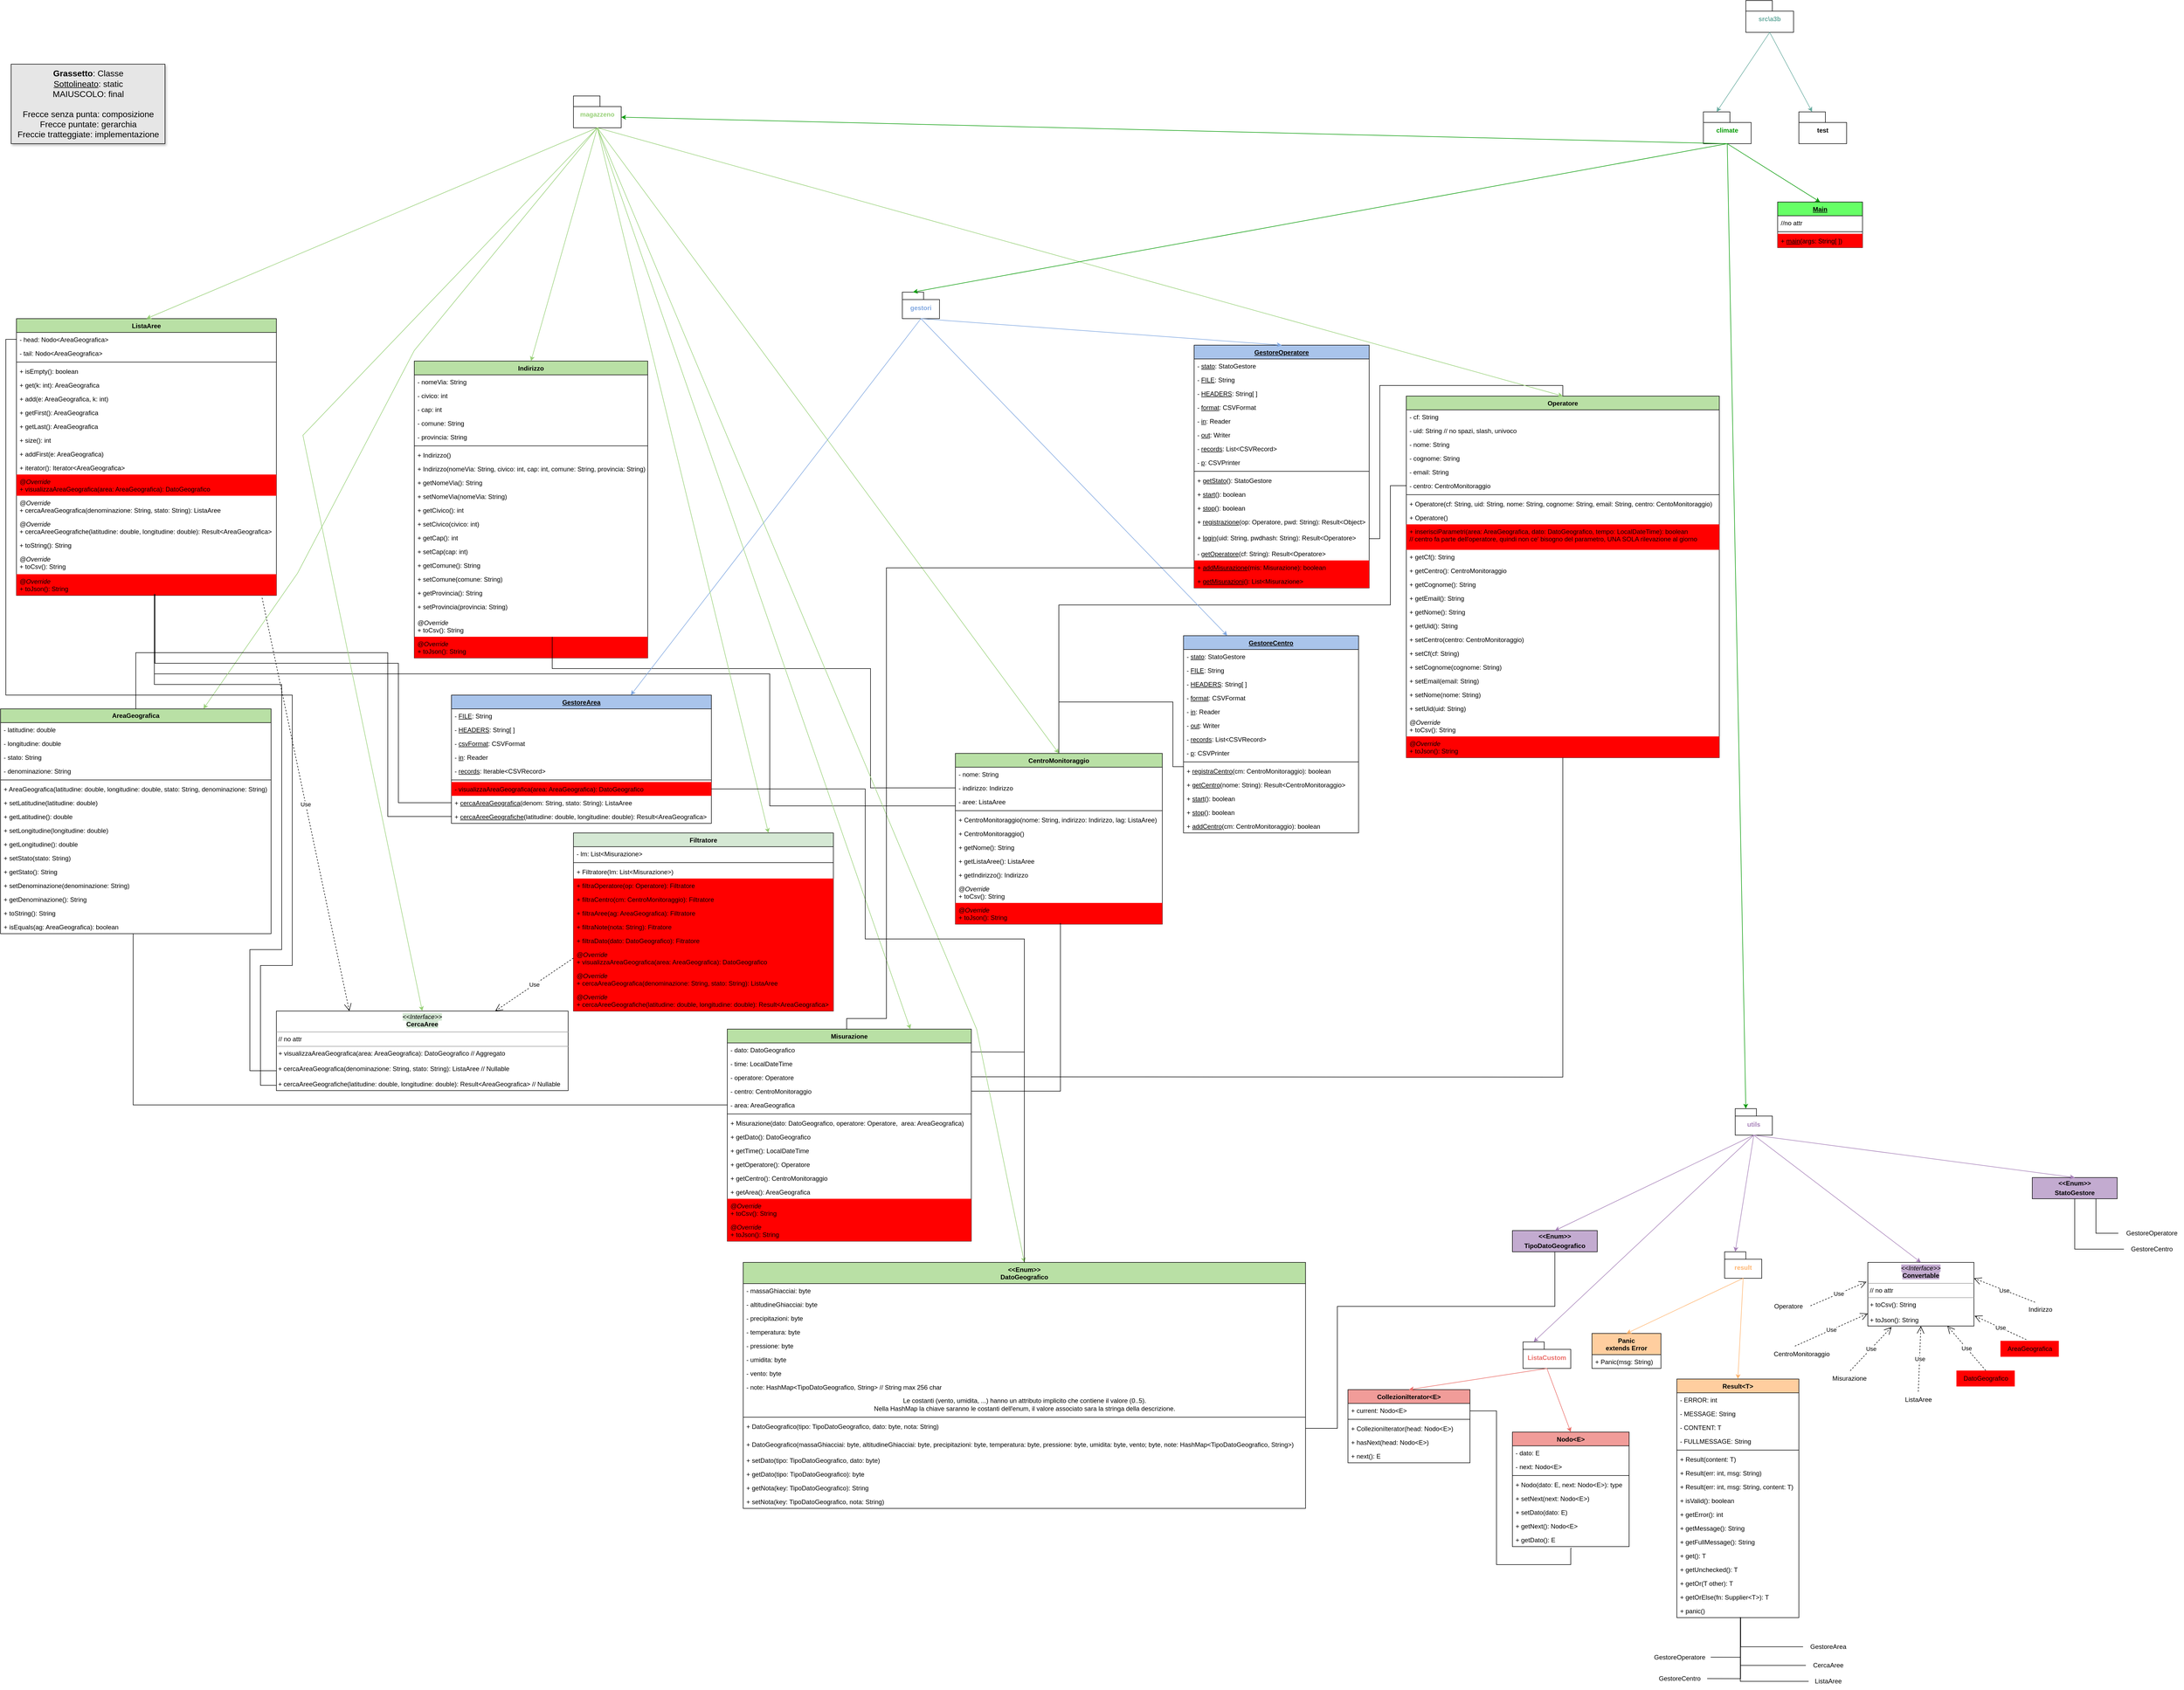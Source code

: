 <mxfile version="21.1.2" type="device">
  <diagram name="Server" id="AGUhUu6FTL9pFBDofL-d">
    <mxGraphModel dx="6247" dy="5747" grid="1" gridSize="10" guides="1" tooltips="1" connect="1" arrows="1" fold="1" page="0" pageScale="1" pageWidth="827" pageHeight="1169" math="0" shadow="0">
      <root>
        <mxCell id="0" />
        <mxCell id="1" parent="0" />
        <mxCell id="JxGRCyyDZtDp2fDfsdCm-1" value="&lt;b&gt;AreaGeografica&lt;/b&gt;" style="swimlane;fontStyle=0;childLayout=stackLayout;horizontal=1;startSize=26;fillColor=#B9E0A5;horizontalStack=0;resizeParent=1;resizeParentMax=0;resizeLast=0;collapsible=1;marginBottom=0;whiteSpace=wrap;html=1;" parent="1" vertex="1">
          <mxGeometry x="-1240" y="-264" width="510" height="424" as="geometry" />
        </mxCell>
        <mxCell id="JxGRCyyDZtDp2fDfsdCm-2" value="- latitudine: double" style="text;strokeColor=none;fillColor=none;align=left;verticalAlign=top;spacingLeft=4;spacingRight=4;overflow=hidden;rotatable=0;points=[[0,0.5],[1,0.5]];portConstraint=eastwest;whiteSpace=wrap;html=1;" parent="JxGRCyyDZtDp2fDfsdCm-1" vertex="1">
          <mxGeometry y="26" width="510" height="26" as="geometry" />
        </mxCell>
        <mxCell id="JxGRCyyDZtDp2fDfsdCm-3" value="- longitudine: double" style="text;strokeColor=none;fillColor=none;align=left;verticalAlign=top;spacingLeft=4;spacingRight=4;overflow=hidden;rotatable=0;points=[[0,0.5],[1,0.5]];portConstraint=eastwest;whiteSpace=wrap;html=1;" parent="JxGRCyyDZtDp2fDfsdCm-1" vertex="1">
          <mxGeometry y="52" width="510" height="26" as="geometry" />
        </mxCell>
        <mxCell id="JxGRCyyDZtDp2fDfsdCm-5" value="- stato: String" style="text;strokeColor=none;fillColor=none;align=left;verticalAlign=top;spacingLeft=4;spacingRight=4;overflow=hidden;rotatable=0;points=[[0,0.5],[1,0.5]];portConstraint=eastwest;whiteSpace=wrap;html=1;" parent="JxGRCyyDZtDp2fDfsdCm-1" vertex="1">
          <mxGeometry y="78" width="510" height="26" as="geometry" />
        </mxCell>
        <mxCell id="JxGRCyyDZtDp2fDfsdCm-4" value="- denominazione: String" style="text;strokeColor=none;fillColor=none;align=left;verticalAlign=top;spacingLeft=4;spacingRight=4;overflow=hidden;rotatable=0;points=[[0,0.5],[1,0.5]];portConstraint=eastwest;whiteSpace=wrap;html=1;" parent="JxGRCyyDZtDp2fDfsdCm-1" vertex="1">
          <mxGeometry y="104" width="510" height="26" as="geometry" />
        </mxCell>
        <mxCell id="CR_k1ErsiSNvkhVKo7Lu-42" value="" style="line;strokeWidth=1;fillColor=none;align=left;verticalAlign=middle;spacingTop=-1;spacingLeft=3;spacingRight=3;rotatable=0;labelPosition=right;points=[];portConstraint=eastwest;strokeColor=inherit;" parent="JxGRCyyDZtDp2fDfsdCm-1" vertex="1">
          <mxGeometry y="130" width="510" height="8" as="geometry" />
        </mxCell>
        <mxCell id="CR_k1ErsiSNvkhVKo7Lu-44" value="+ AreaGeografica(latitudine: double, longitudine: double, stato: String, denominazione: String)" style="text;strokeColor=none;fillColor=none;align=left;verticalAlign=top;spacingLeft=4;spacingRight=4;overflow=hidden;rotatable=0;points=[[0,0.5],[1,0.5]];portConstraint=eastwest;whiteSpace=wrap;html=1;" parent="JxGRCyyDZtDp2fDfsdCm-1" vertex="1">
          <mxGeometry y="138" width="510" height="26" as="geometry" />
        </mxCell>
        <mxCell id="1Jdt_GYBsg09ojtfNfTq-11" value="+ setLatitudine(latitudine: double)" style="text;strokeColor=none;fillColor=none;align=left;verticalAlign=top;spacingLeft=4;spacingRight=4;overflow=hidden;rotatable=0;points=[[0,0.5],[1,0.5]];portConstraint=eastwest;whiteSpace=wrap;html=1;" parent="JxGRCyyDZtDp2fDfsdCm-1" vertex="1">
          <mxGeometry y="164" width="510" height="26" as="geometry" />
        </mxCell>
        <mxCell id="1Jdt_GYBsg09ojtfNfTq-12" value="+ getLatitudine(): double" style="text;strokeColor=none;fillColor=none;align=left;verticalAlign=top;spacingLeft=4;spacingRight=4;overflow=hidden;rotatable=0;points=[[0,0.5],[1,0.5]];portConstraint=eastwest;whiteSpace=wrap;html=1;" parent="JxGRCyyDZtDp2fDfsdCm-1" vertex="1">
          <mxGeometry y="190" width="510" height="26" as="geometry" />
        </mxCell>
        <mxCell id="1Jdt_GYBsg09ojtfNfTq-13" value="+ setLongitudine(longitudine: double)" style="text;strokeColor=none;fillColor=none;align=left;verticalAlign=top;spacingLeft=4;spacingRight=4;overflow=hidden;rotatable=0;points=[[0,0.5],[1,0.5]];portConstraint=eastwest;whiteSpace=wrap;html=1;" parent="JxGRCyyDZtDp2fDfsdCm-1" vertex="1">
          <mxGeometry y="216" width="510" height="26" as="geometry" />
        </mxCell>
        <mxCell id="1Jdt_GYBsg09ojtfNfTq-15" value="+ getLongitudine(): double" style="text;strokeColor=none;fillColor=none;align=left;verticalAlign=top;spacingLeft=4;spacingRight=4;overflow=hidden;rotatable=0;points=[[0,0.5],[1,0.5]];portConstraint=eastwest;whiteSpace=wrap;html=1;" parent="JxGRCyyDZtDp2fDfsdCm-1" vertex="1">
          <mxGeometry y="242" width="510" height="26" as="geometry" />
        </mxCell>
        <mxCell id="1Jdt_GYBsg09ojtfNfTq-16" value="+ setStato(stato: String)" style="text;strokeColor=none;fillColor=none;align=left;verticalAlign=top;spacingLeft=4;spacingRight=4;overflow=hidden;rotatable=0;points=[[0,0.5],[1,0.5]];portConstraint=eastwest;whiteSpace=wrap;html=1;" parent="JxGRCyyDZtDp2fDfsdCm-1" vertex="1">
          <mxGeometry y="268" width="510" height="26" as="geometry" />
        </mxCell>
        <mxCell id="1Jdt_GYBsg09ojtfNfTq-17" value="+ getStato(): String" style="text;strokeColor=none;fillColor=none;align=left;verticalAlign=top;spacingLeft=4;spacingRight=4;overflow=hidden;rotatable=0;points=[[0,0.5],[1,0.5]];portConstraint=eastwest;whiteSpace=wrap;html=1;" parent="JxGRCyyDZtDp2fDfsdCm-1" vertex="1">
          <mxGeometry y="294" width="510" height="26" as="geometry" />
        </mxCell>
        <mxCell id="1Jdt_GYBsg09ojtfNfTq-18" value="+ setDenominazione(denominazione: String)" style="text;strokeColor=none;fillColor=none;align=left;verticalAlign=top;spacingLeft=4;spacingRight=4;overflow=hidden;rotatable=0;points=[[0,0.5],[1,0.5]];portConstraint=eastwest;whiteSpace=wrap;html=1;" parent="JxGRCyyDZtDp2fDfsdCm-1" vertex="1">
          <mxGeometry y="320" width="510" height="26" as="geometry" />
        </mxCell>
        <mxCell id="1Jdt_GYBsg09ojtfNfTq-19" value="+ getDenominazione(): String" style="text;strokeColor=none;fillColor=none;align=left;verticalAlign=top;spacingLeft=4;spacingRight=4;overflow=hidden;rotatable=0;points=[[0,0.5],[1,0.5]];portConstraint=eastwest;whiteSpace=wrap;html=1;" parent="JxGRCyyDZtDp2fDfsdCm-1" vertex="1">
          <mxGeometry y="346" width="510" height="26" as="geometry" />
        </mxCell>
        <mxCell id="1Jdt_GYBsg09ojtfNfTq-2" value="+ toString(): String" style="text;strokeColor=none;fillColor=none;align=left;verticalAlign=top;spacingLeft=4;spacingRight=4;overflow=hidden;rotatable=0;points=[[0,0.5],[1,0.5]];portConstraint=eastwest;whiteSpace=wrap;html=1;" parent="JxGRCyyDZtDp2fDfsdCm-1" vertex="1">
          <mxGeometry y="372" width="510" height="26" as="geometry" />
        </mxCell>
        <mxCell id="1Jdt_GYBsg09ojtfNfTq-1" value="+ isEquals(ag: AreaGeografica): boolean" style="text;strokeColor=none;fillColor=none;align=left;verticalAlign=top;spacingLeft=4;spacingRight=4;overflow=hidden;rotatable=0;points=[[0,0.5],[1,0.5]];portConstraint=eastwest;whiteSpace=wrap;html=1;" parent="JxGRCyyDZtDp2fDfsdCm-1" vertex="1">
          <mxGeometry y="398" width="510" height="26" as="geometry" />
        </mxCell>
        <mxCell id="JxGRCyyDZtDp2fDfsdCm-25" value="&amp;lt;&amp;lt;Enum&amp;gt;&amp;gt;&lt;br&gt;&lt;div&gt;DatoGeografico&lt;/div&gt;" style="swimlane;fontStyle=1;align=center;verticalAlign=top;childLayout=stackLayout;horizontal=1;startSize=40;horizontalStack=0;resizeParent=1;resizeParentMax=0;resizeLast=0;collapsible=1;marginBottom=0;whiteSpace=wrap;html=1;fillColor=#B9E0A5;" parent="1" vertex="1">
          <mxGeometry x="160" y="780" width="1060" height="464" as="geometry" />
        </mxCell>
        <mxCell id="JxGRCyyDZtDp2fDfsdCm-34" value="&lt;div&gt;- massaGhiacciai: byte&lt;/div&gt;" style="text;strokeColor=none;fillColor=none;align=left;verticalAlign=top;spacingLeft=4;spacingRight=4;overflow=hidden;rotatable=0;points=[[0,0.5],[1,0.5]];portConstraint=eastwest;whiteSpace=wrap;html=1;" parent="JxGRCyyDZtDp2fDfsdCm-25" vertex="1">
          <mxGeometry y="40" width="1060" height="26" as="geometry" />
        </mxCell>
        <mxCell id="JxGRCyyDZtDp2fDfsdCm-33" value="- altitudineGhiacciai: byte" style="text;strokeColor=none;fillColor=none;align=left;verticalAlign=top;spacingLeft=4;spacingRight=4;overflow=hidden;rotatable=0;points=[[0,0.5],[1,0.5]];portConstraint=eastwest;whiteSpace=wrap;html=1;" parent="JxGRCyyDZtDp2fDfsdCm-25" vertex="1">
          <mxGeometry y="66" width="1060" height="26" as="geometry" />
        </mxCell>
        <mxCell id="JxGRCyyDZtDp2fDfsdCm-32" value="- precipitazioni: byte" style="text;strokeColor=none;fillColor=none;align=left;verticalAlign=top;spacingLeft=4;spacingRight=4;overflow=hidden;rotatable=0;points=[[0,0.5],[1,0.5]];portConstraint=eastwest;whiteSpace=wrap;html=1;" parent="JxGRCyyDZtDp2fDfsdCm-25" vertex="1">
          <mxGeometry y="92" width="1060" height="26" as="geometry" />
        </mxCell>
        <mxCell id="JxGRCyyDZtDp2fDfsdCm-30" value="- temperatura: byte" style="text;strokeColor=none;fillColor=none;align=left;verticalAlign=top;spacingLeft=4;spacingRight=4;overflow=hidden;rotatable=0;points=[[0,0.5],[1,0.5]];portConstraint=eastwest;whiteSpace=wrap;html=1;" parent="JxGRCyyDZtDp2fDfsdCm-25" vertex="1">
          <mxGeometry y="118" width="1060" height="26" as="geometry" />
        </mxCell>
        <mxCell id="JxGRCyyDZtDp2fDfsdCm-31" value="- pressione: byte" style="text;strokeColor=none;fillColor=none;align=left;verticalAlign=top;spacingLeft=4;spacingRight=4;overflow=hidden;rotatable=0;points=[[0,0.5],[1,0.5]];portConstraint=eastwest;whiteSpace=wrap;html=1;" parent="JxGRCyyDZtDp2fDfsdCm-25" vertex="1">
          <mxGeometry y="144" width="1060" height="26" as="geometry" />
        </mxCell>
        <mxCell id="JxGRCyyDZtDp2fDfsdCm-29" value="- umidita: byte" style="text;strokeColor=none;fillColor=none;align=left;verticalAlign=top;spacingLeft=4;spacingRight=4;overflow=hidden;rotatable=0;points=[[0,0.5],[1,0.5]];portConstraint=eastwest;whiteSpace=wrap;html=1;" parent="JxGRCyyDZtDp2fDfsdCm-25" vertex="1">
          <mxGeometry y="170" width="1060" height="26" as="geometry" />
        </mxCell>
        <mxCell id="JxGRCyyDZtDp2fDfsdCm-26" value="- vento: byte" style="text;strokeColor=none;fillColor=none;align=left;verticalAlign=top;spacingLeft=4;spacingRight=4;overflow=hidden;rotatable=0;points=[[0,0.5],[1,0.5]];portConstraint=eastwest;whiteSpace=wrap;html=1;" parent="JxGRCyyDZtDp2fDfsdCm-25" vertex="1">
          <mxGeometry y="196" width="1060" height="26" as="geometry" />
        </mxCell>
        <mxCell id="JxGRCyyDZtDp2fDfsdCm-37" value="- note: HashMap&amp;lt;TipoDatoGeografico, String&amp;gt; // String max 256 char" style="text;strokeColor=none;fillColor=none;align=left;verticalAlign=top;spacingLeft=4;spacingRight=4;overflow=hidden;rotatable=0;points=[[0,0.5],[1,0.5]];portConstraint=eastwest;whiteSpace=wrap;html=1;" parent="JxGRCyyDZtDp2fDfsdCm-25" vertex="1">
          <mxGeometry y="222" width="1060" height="26" as="geometry" />
        </mxCell>
        <mxCell id="CR_k1ErsiSNvkhVKo7Lu-2" value="&lt;div&gt;Le costanti (vento, umidita, ...) hanno un attributo implicito che contiene il valore (0..5).&lt;/div&gt;&lt;div&gt;Nella HashMap la chiave saranno le costanti dell&#39;enum, il valore associato sara la stringa della descrizione.&lt;br&gt;&lt;/div&gt;" style="text;html=1;align=center;verticalAlign=middle;resizable=0;points=[];autosize=1;strokeColor=none;fillColor=none;" parent="JxGRCyyDZtDp2fDfsdCm-25" vertex="1">
          <mxGeometry y="248" width="1060" height="40" as="geometry" />
        </mxCell>
        <mxCell id="JxGRCyyDZtDp2fDfsdCm-27" value="" style="line;strokeWidth=1;fillColor=none;align=left;verticalAlign=middle;spacingTop=-1;spacingLeft=3;spacingRight=3;rotatable=0;labelPosition=right;points=[];portConstraint=eastwest;strokeColor=inherit;" parent="JxGRCyyDZtDp2fDfsdCm-25" vertex="1">
          <mxGeometry y="288" width="1060" height="8" as="geometry" />
        </mxCell>
        <mxCell id="1Jdt_GYBsg09ojtfNfTq-9" value="&lt;div&gt;+ DatoGeografico(tipo: TipoDatoGeografico, dato: byte, nota: String)&lt;/div&gt;" style="text;strokeColor=none;fillColor=none;align=left;verticalAlign=top;spacingLeft=4;spacingRight=4;overflow=hidden;rotatable=0;points=[[0,0.5],[1,0.5]];portConstraint=eastwest;whiteSpace=wrap;html=1;" parent="JxGRCyyDZtDp2fDfsdCm-25" vertex="1">
          <mxGeometry y="296" width="1060" height="34" as="geometry" />
        </mxCell>
        <mxCell id="CR_k1ErsiSNvkhVKo7Lu-45" value="&lt;div&gt;+ DatoGeografico(massaGhiacciai: byte, altitudineGhiacciai: byte, precipitazioni: byte, temperatura: byte, pressione: byte, umidita: byte, vento; byte, note: HashMap&amp;lt;TipoDatoGeografico, String&amp;gt;)&lt;/div&gt;" style="text;strokeColor=none;fillColor=none;align=left;verticalAlign=top;spacingLeft=4;spacingRight=4;overflow=hidden;rotatable=0;points=[[0,0.5],[1,0.5]];portConstraint=eastwest;whiteSpace=wrap;html=1;" parent="JxGRCyyDZtDp2fDfsdCm-25" vertex="1">
          <mxGeometry y="330" width="1060" height="30" as="geometry" />
        </mxCell>
        <mxCell id="1Jdt_GYBsg09ojtfNfTq-23" value="+ setDato(tipo: TipoDatoGeografico, dato: byte)" style="text;strokeColor=none;fillColor=none;align=left;verticalAlign=top;spacingLeft=4;spacingRight=4;overflow=hidden;rotatable=0;points=[[0,0.5],[1,0.5]];portConstraint=eastwest;whiteSpace=wrap;html=1;" parent="JxGRCyyDZtDp2fDfsdCm-25" vertex="1">
          <mxGeometry y="360" width="1060" height="26" as="geometry" />
        </mxCell>
        <mxCell id="1Jdt_GYBsg09ojtfNfTq-22" value="+ getDato(tipo: TipoDatoGeografico): byte" style="text;strokeColor=none;fillColor=none;align=left;verticalAlign=top;spacingLeft=4;spacingRight=4;overflow=hidden;rotatable=0;points=[[0,0.5],[1,0.5]];portConstraint=eastwest;whiteSpace=wrap;html=1;" parent="JxGRCyyDZtDp2fDfsdCm-25" vertex="1">
          <mxGeometry y="386" width="1060" height="26" as="geometry" />
        </mxCell>
        <mxCell id="JxGRCyyDZtDp2fDfsdCm-38" value="+ getNota(key: TipoDatoGeografico): String" style="text;strokeColor=none;fillColor=none;align=left;verticalAlign=top;spacingLeft=4;spacingRight=4;overflow=hidden;rotatable=0;points=[[0,0.5],[1,0.5]];portConstraint=eastwest;whiteSpace=wrap;html=1;" parent="JxGRCyyDZtDp2fDfsdCm-25" vertex="1">
          <mxGeometry y="412" width="1060" height="26" as="geometry" />
        </mxCell>
        <mxCell id="1Jdt_GYBsg09ojtfNfTq-10" value="+ setNota(key: TipoDatoGeografico, nota: String)" style="text;strokeColor=none;fillColor=none;align=left;verticalAlign=top;spacingLeft=4;spacingRight=4;overflow=hidden;rotatable=0;points=[[0,0.5],[1,0.5]];portConstraint=eastwest;whiteSpace=wrap;html=1;" parent="JxGRCyyDZtDp2fDfsdCm-25" vertex="1">
          <mxGeometry y="438" width="1060" height="26" as="geometry" />
        </mxCell>
        <mxCell id="CR_k1ErsiSNvkhVKo7Lu-3" value="Operatore" style="swimlane;fontStyle=1;align=center;verticalAlign=top;childLayout=stackLayout;horizontal=1;startSize=26;horizontalStack=0;resizeParent=1;resizeParentMax=0;resizeLast=0;collapsible=1;marginBottom=0;whiteSpace=wrap;html=1;fillColor=#B9E0A5;" parent="1" vertex="1">
          <mxGeometry x="1410" y="-854" width="590" height="682" as="geometry" />
        </mxCell>
        <mxCell id="CR_k1ErsiSNvkhVKo7Lu-8" value="- cf: String" style="text;strokeColor=none;fillColor=none;align=left;verticalAlign=top;spacingLeft=4;spacingRight=4;overflow=hidden;rotatable=0;points=[[0,0.5],[1,0.5]];portConstraint=eastwest;whiteSpace=wrap;html=1;" parent="CR_k1ErsiSNvkhVKo7Lu-3" vertex="1">
          <mxGeometry y="26" width="590" height="26" as="geometry" />
        </mxCell>
        <mxCell id="CR_k1ErsiSNvkhVKo7Lu-14" value="- uid: String // no spazi, slash, univoco" style="text;strokeColor=none;fillColor=none;align=left;verticalAlign=top;spacingLeft=4;spacingRight=4;overflow=hidden;rotatable=0;points=[[0,0.5],[1,0.5]];portConstraint=eastwest;whiteSpace=wrap;html=1;" parent="CR_k1ErsiSNvkhVKo7Lu-3" vertex="1">
          <mxGeometry y="52" width="590" height="26" as="geometry" />
        </mxCell>
        <mxCell id="CR_k1ErsiSNvkhVKo7Lu-4" value="- nome: String" style="text;strokeColor=none;fillColor=none;align=left;verticalAlign=top;spacingLeft=4;spacingRight=4;overflow=hidden;rotatable=0;points=[[0,0.5],[1,0.5]];portConstraint=eastwest;whiteSpace=wrap;html=1;" parent="CR_k1ErsiSNvkhVKo7Lu-3" vertex="1">
          <mxGeometry y="78" width="590" height="26" as="geometry" />
        </mxCell>
        <mxCell id="CR_k1ErsiSNvkhVKo7Lu-7" value="- cognome: String" style="text;strokeColor=none;fillColor=none;align=left;verticalAlign=top;spacingLeft=4;spacingRight=4;overflow=hidden;rotatable=0;points=[[0,0.5],[1,0.5]];portConstraint=eastwest;whiteSpace=wrap;html=1;" parent="CR_k1ErsiSNvkhVKo7Lu-3" vertex="1">
          <mxGeometry y="104" width="590" height="26" as="geometry" />
        </mxCell>
        <mxCell id="CR_k1ErsiSNvkhVKo7Lu-13" value="&lt;div&gt;- email: String&lt;/div&gt;" style="text;strokeColor=none;fillColor=none;align=left;verticalAlign=top;spacingLeft=4;spacingRight=4;overflow=hidden;rotatable=0;points=[[0,0.5],[1,0.5]];portConstraint=eastwest;whiteSpace=wrap;html=1;" parent="CR_k1ErsiSNvkhVKo7Lu-3" vertex="1">
          <mxGeometry y="130" width="590" height="26" as="geometry" />
        </mxCell>
        <mxCell id="CR_k1ErsiSNvkhVKo7Lu-15" value="- centro: CentroMonitoraggio" style="text;strokeColor=none;fillColor=none;align=left;verticalAlign=top;spacingLeft=4;spacingRight=4;overflow=hidden;rotatable=0;points=[[0,0.5],[1,0.5]];portConstraint=eastwest;whiteSpace=wrap;html=1;" parent="CR_k1ErsiSNvkhVKo7Lu-3" vertex="1">
          <mxGeometry y="156" width="590" height="26" as="geometry" />
        </mxCell>
        <mxCell id="CR_k1ErsiSNvkhVKo7Lu-5" value="" style="line;strokeWidth=1;fillColor=none;align=left;verticalAlign=middle;spacingTop=-1;spacingLeft=3;spacingRight=3;rotatable=0;labelPosition=right;points=[];portConstraint=eastwest;strokeColor=inherit;" parent="CR_k1ErsiSNvkhVKo7Lu-3" vertex="1">
          <mxGeometry y="182" width="590" height="8" as="geometry" />
        </mxCell>
        <mxCell id="CR_k1ErsiSNvkhVKo7Lu-6" value="+ Operatore(cf: String, uid: String, nome: String, cognome: String, email: String, centro: CentoMonitoraggio)" style="text;strokeColor=none;fillColor=none;align=left;verticalAlign=top;spacingLeft=4;spacingRight=4;overflow=hidden;rotatable=0;points=[[0,0.5],[1,0.5]];portConstraint=eastwest;whiteSpace=wrap;html=1;" parent="CR_k1ErsiSNvkhVKo7Lu-3" vertex="1">
          <mxGeometry y="190" width="590" height="26" as="geometry" />
        </mxCell>
        <mxCell id="CR_k1ErsiSNvkhVKo7Lu-40" value="+ Operatore()" style="text;strokeColor=none;fillColor=none;align=left;verticalAlign=top;spacingLeft=4;spacingRight=4;overflow=hidden;rotatable=0;points=[[0,0.5],[1,0.5]];portConstraint=eastwest;whiteSpace=wrap;html=1;" parent="CR_k1ErsiSNvkhVKo7Lu-3" vertex="1">
          <mxGeometry y="216" width="590" height="26" as="geometry" />
        </mxCell>
        <mxCell id="CR_k1ErsiSNvkhVKo7Lu-75" value="&lt;div&gt;+ inserisciParametri(area: AreaGeografica, dato: DatoGeografico, tempo: LocalDateTime): boolean&lt;/div&gt;&lt;div&gt;// centro fa parte dell&#39;operatore, quindi non ce&#39; bisogno del parametro, UNA SOLA rilevazione al giorno&lt;/div&gt;" style="text;strokeColor=none;fillColor=#FF0000;align=left;verticalAlign=top;spacingLeft=4;spacingRight=4;overflow=hidden;rotatable=0;points=[[0,0.5],[1,0.5]];portConstraint=eastwest;whiteSpace=wrap;html=1;" parent="CR_k1ErsiSNvkhVKo7Lu-3" vertex="1">
          <mxGeometry y="242" width="590" height="48" as="geometry" />
        </mxCell>
        <mxCell id="1Jdt_GYBsg09ojtfNfTq-53" value="+ getCf(): String" style="text;strokeColor=none;fillColor=none;align=left;verticalAlign=top;spacingLeft=4;spacingRight=4;overflow=hidden;rotatable=0;points=[[0,0.5],[1,0.5]];portConstraint=eastwest;whiteSpace=wrap;html=1;" parent="CR_k1ErsiSNvkhVKo7Lu-3" vertex="1">
          <mxGeometry y="290" width="590" height="26" as="geometry" />
        </mxCell>
        <mxCell id="1Jdt_GYBsg09ojtfNfTq-59" value="+ getCentro(): CentroMonitoraggio" style="text;strokeColor=none;fillColor=none;align=left;verticalAlign=top;spacingLeft=4;spacingRight=4;overflow=hidden;rotatable=0;points=[[0,0.5],[1,0.5]];portConstraint=eastwest;whiteSpace=wrap;html=1;" parent="CR_k1ErsiSNvkhVKo7Lu-3" vertex="1">
          <mxGeometry y="316" width="590" height="26" as="geometry" />
        </mxCell>
        <mxCell id="1Jdt_GYBsg09ojtfNfTq-60" value="+ getCognome(): String" style="text;strokeColor=none;fillColor=none;align=left;verticalAlign=top;spacingLeft=4;spacingRight=4;overflow=hidden;rotatable=0;points=[[0,0.5],[1,0.5]];portConstraint=eastwest;whiteSpace=wrap;html=1;" parent="CR_k1ErsiSNvkhVKo7Lu-3" vertex="1">
          <mxGeometry y="342" width="590" height="26" as="geometry" />
        </mxCell>
        <mxCell id="1Jdt_GYBsg09ojtfNfTq-61" value="+ getEmail(): String" style="text;strokeColor=none;fillColor=none;align=left;verticalAlign=top;spacingLeft=4;spacingRight=4;overflow=hidden;rotatable=0;points=[[0,0.5],[1,0.5]];portConstraint=eastwest;whiteSpace=wrap;html=1;" parent="CR_k1ErsiSNvkhVKo7Lu-3" vertex="1">
          <mxGeometry y="368" width="590" height="26" as="geometry" />
        </mxCell>
        <mxCell id="1Jdt_GYBsg09ojtfNfTq-62" value="+ getNome(): String" style="text;strokeColor=none;fillColor=none;align=left;verticalAlign=top;spacingLeft=4;spacingRight=4;overflow=hidden;rotatable=0;points=[[0,0.5],[1,0.5]];portConstraint=eastwest;whiteSpace=wrap;html=1;" parent="CR_k1ErsiSNvkhVKo7Lu-3" vertex="1">
          <mxGeometry y="394" width="590" height="26" as="geometry" />
        </mxCell>
        <mxCell id="1Jdt_GYBsg09ojtfNfTq-63" value="+ getUid(): String" style="text;strokeColor=none;fillColor=none;align=left;verticalAlign=top;spacingLeft=4;spacingRight=4;overflow=hidden;rotatable=0;points=[[0,0.5],[1,0.5]];portConstraint=eastwest;whiteSpace=wrap;html=1;" parent="CR_k1ErsiSNvkhVKo7Lu-3" vertex="1">
          <mxGeometry y="420" width="590" height="26" as="geometry" />
        </mxCell>
        <mxCell id="1Jdt_GYBsg09ojtfNfTq-52" value="+ setCentro(centro: CentroMonitoraggio)" style="text;strokeColor=none;fillColor=none;align=left;verticalAlign=top;spacingLeft=4;spacingRight=4;overflow=hidden;rotatable=0;points=[[0,0.5],[1,0.5]];portConstraint=eastwest;whiteSpace=wrap;html=1;" parent="CR_k1ErsiSNvkhVKo7Lu-3" vertex="1">
          <mxGeometry y="446" width="590" height="26" as="geometry" />
        </mxCell>
        <mxCell id="1Jdt_GYBsg09ojtfNfTq-54" value="+ setCf(cf: String)" style="text;strokeColor=none;fillColor=none;align=left;verticalAlign=top;spacingLeft=4;spacingRight=4;overflow=hidden;rotatable=0;points=[[0,0.5],[1,0.5]];portConstraint=eastwest;whiteSpace=wrap;html=1;" parent="CR_k1ErsiSNvkhVKo7Lu-3" vertex="1">
          <mxGeometry y="472" width="590" height="26" as="geometry" />
        </mxCell>
        <mxCell id="1Jdt_GYBsg09ojtfNfTq-55" value="+ setCognome(cognome: String)" style="text;strokeColor=none;fillColor=none;align=left;verticalAlign=top;spacingLeft=4;spacingRight=4;overflow=hidden;rotatable=0;points=[[0,0.5],[1,0.5]];portConstraint=eastwest;whiteSpace=wrap;html=1;" parent="CR_k1ErsiSNvkhVKo7Lu-3" vertex="1">
          <mxGeometry y="498" width="590" height="26" as="geometry" />
        </mxCell>
        <mxCell id="1Jdt_GYBsg09ojtfNfTq-57" value="+ setEmail(email: String)" style="text;strokeColor=none;fillColor=none;align=left;verticalAlign=top;spacingLeft=4;spacingRight=4;overflow=hidden;rotatable=0;points=[[0,0.5],[1,0.5]];portConstraint=eastwest;whiteSpace=wrap;html=1;" parent="CR_k1ErsiSNvkhVKo7Lu-3" vertex="1">
          <mxGeometry y="524" width="590" height="26" as="geometry" />
        </mxCell>
        <mxCell id="1Jdt_GYBsg09ojtfNfTq-56" value="+ setNome(nome: String)" style="text;strokeColor=none;fillColor=none;align=left;verticalAlign=top;spacingLeft=4;spacingRight=4;overflow=hidden;rotatable=0;points=[[0,0.5],[1,0.5]];portConstraint=eastwest;whiteSpace=wrap;html=1;" parent="CR_k1ErsiSNvkhVKo7Lu-3" vertex="1">
          <mxGeometry y="550" width="590" height="26" as="geometry" />
        </mxCell>
        <mxCell id="1Jdt_GYBsg09ojtfNfTq-58" value="+ setUid(uid: String)" style="text;strokeColor=none;fillColor=none;align=left;verticalAlign=top;spacingLeft=4;spacingRight=4;overflow=hidden;rotatable=0;points=[[0,0.5],[1,0.5]];portConstraint=eastwest;whiteSpace=wrap;html=1;" parent="CR_k1ErsiSNvkhVKo7Lu-3" vertex="1">
          <mxGeometry y="576" width="590" height="26" as="geometry" />
        </mxCell>
        <mxCell id="1nAkd7gXwteNiMpiPVyx-31" value="&lt;i&gt;@Override&lt;br&gt;&lt;/i&gt;+ toCsv(): String" style="text;strokeColor=none;fillColor=none;align=left;verticalAlign=top;spacingLeft=4;spacingRight=4;overflow=hidden;rotatable=0;points=[[0,0.5],[1,0.5]];portConstraint=eastwest;whiteSpace=wrap;html=1;" parent="CR_k1ErsiSNvkhVKo7Lu-3" vertex="1">
          <mxGeometry y="602" width="590" height="40" as="geometry" />
        </mxCell>
        <mxCell id="1nAkd7gXwteNiMpiPVyx-30" value="&lt;i&gt;@Override&lt;br&gt;&lt;/i&gt;+ toJson(): String" style="text;strokeColor=none;fillColor=#FF0000;align=left;verticalAlign=top;spacingLeft=4;spacingRight=4;overflow=hidden;rotatable=0;points=[[0,0.5],[1,0.5]];portConstraint=eastwest;whiteSpace=wrap;html=1;" parent="CR_k1ErsiSNvkhVKo7Lu-3" vertex="1">
          <mxGeometry y="642" width="590" height="40" as="geometry" />
        </mxCell>
        <mxCell id="CR_k1ErsiSNvkhVKo7Lu-16" value="&lt;u&gt;GestoreOperatore&lt;/u&gt;" style="swimlane;fontStyle=1;align=center;verticalAlign=top;childLayout=stackLayout;horizontal=1;startSize=26;horizontalStack=0;resizeParent=1;resizeParentMax=0;resizeLast=0;collapsible=1;marginBottom=0;whiteSpace=wrap;html=1;fillColor=#A9C4EB;" parent="1" vertex="1">
          <mxGeometry x="1010" y="-950" width="330" height="458" as="geometry">
            <mxRectangle x="870" y="-630" width="140" height="30" as="alternateBounds" />
          </mxGeometry>
        </mxCell>
        <mxCell id="rwdCQd7gixkANc_7y31K-13" value="- &lt;u&gt;stato&lt;/u&gt;: StatoGestore" style="text;strokeColor=none;fillColor=none;align=left;verticalAlign=top;spacingLeft=4;spacingRight=4;overflow=hidden;rotatable=0;points=[[0,0.5],[1,0.5]];portConstraint=eastwest;whiteSpace=wrap;html=1;" parent="CR_k1ErsiSNvkhVKo7Lu-16" vertex="1">
          <mxGeometry y="26" width="330" height="26" as="geometry" />
        </mxCell>
        <mxCell id="rwdCQd7gixkANc_7y31K-14" value="- &lt;u&gt;FILE&lt;/u&gt;: String" style="text;strokeColor=none;fillColor=none;align=left;verticalAlign=top;spacingLeft=4;spacingRight=4;overflow=hidden;rotatable=0;points=[[0,0.5],[1,0.5]];portConstraint=eastwest;whiteSpace=wrap;html=1;" parent="CR_k1ErsiSNvkhVKo7Lu-16" vertex="1">
          <mxGeometry y="52" width="330" height="26" as="geometry" />
        </mxCell>
        <mxCell id="rwdCQd7gixkANc_7y31K-15" value="- &lt;u&gt;HEADERS&lt;/u&gt;: String[ ]" style="text;strokeColor=none;fillColor=none;align=left;verticalAlign=top;spacingLeft=4;spacingRight=4;overflow=hidden;rotatable=0;points=[[0,0.5],[1,0.5]];portConstraint=eastwest;whiteSpace=wrap;html=1;" parent="CR_k1ErsiSNvkhVKo7Lu-16" vertex="1">
          <mxGeometry y="78" width="330" height="26" as="geometry" />
        </mxCell>
        <mxCell id="rwdCQd7gixkANc_7y31K-16" value="- &lt;u&gt;format&lt;/u&gt;: CSVFormat" style="text;strokeColor=none;fillColor=none;align=left;verticalAlign=top;spacingLeft=4;spacingRight=4;overflow=hidden;rotatable=0;points=[[0,0.5],[1,0.5]];portConstraint=eastwest;whiteSpace=wrap;html=1;" parent="CR_k1ErsiSNvkhVKo7Lu-16" vertex="1">
          <mxGeometry y="104" width="330" height="26" as="geometry" />
        </mxCell>
        <mxCell id="rwdCQd7gixkANc_7y31K-17" value="- &lt;u&gt;in&lt;/u&gt;: Reader" style="text;strokeColor=none;fillColor=none;align=left;verticalAlign=top;spacingLeft=4;spacingRight=4;overflow=hidden;rotatable=0;points=[[0,0.5],[1,0.5]];portConstraint=eastwest;whiteSpace=wrap;html=1;" parent="CR_k1ErsiSNvkhVKo7Lu-16" vertex="1">
          <mxGeometry y="130" width="330" height="26" as="geometry" />
        </mxCell>
        <mxCell id="rwdCQd7gixkANc_7y31K-18" value="- &lt;u&gt;out&lt;/u&gt;: Writer" style="text;strokeColor=none;fillColor=none;align=left;verticalAlign=top;spacingLeft=4;spacingRight=4;overflow=hidden;rotatable=0;points=[[0,0.5],[1,0.5]];portConstraint=eastwest;whiteSpace=wrap;html=1;" parent="CR_k1ErsiSNvkhVKo7Lu-16" vertex="1">
          <mxGeometry y="156" width="330" height="26" as="geometry" />
        </mxCell>
        <mxCell id="rwdCQd7gixkANc_7y31K-19" value="- &lt;u&gt;records&lt;/u&gt;: List&amp;lt;CSVRecord&amp;gt;" style="text;strokeColor=none;fillColor=none;align=left;verticalAlign=top;spacingLeft=4;spacingRight=4;overflow=hidden;rotatable=0;points=[[0,0.5],[1,0.5]];portConstraint=eastwest;whiteSpace=wrap;html=1;" parent="CR_k1ErsiSNvkhVKo7Lu-16" vertex="1">
          <mxGeometry y="182" width="330" height="26" as="geometry" />
        </mxCell>
        <mxCell id="rwdCQd7gixkANc_7y31K-20" value="- &lt;u&gt;p&lt;/u&gt;: CSVPrinter" style="text;strokeColor=none;fillColor=none;align=left;verticalAlign=top;spacingLeft=4;spacingRight=4;overflow=hidden;rotatable=0;points=[[0,0.5],[1,0.5]];portConstraint=eastwest;whiteSpace=wrap;html=1;" parent="CR_k1ErsiSNvkhVKo7Lu-16" vertex="1">
          <mxGeometry y="208" width="330" height="26" as="geometry" />
        </mxCell>
        <mxCell id="CR_k1ErsiSNvkhVKo7Lu-18" value="" style="line;strokeWidth=1;fillColor=none;align=left;verticalAlign=middle;spacingTop=-1;spacingLeft=3;spacingRight=3;rotatable=0;labelPosition=right;points=[];portConstraint=eastwest;strokeColor=inherit;" parent="CR_k1ErsiSNvkhVKo7Lu-16" vertex="1">
          <mxGeometry y="234" width="330" height="8" as="geometry" />
        </mxCell>
        <mxCell id="rwdCQd7gixkANc_7y31K-21" value="+ &lt;u&gt;getStato&lt;/u&gt;(): StatoGestore" style="text;strokeColor=none;fillColor=none;align=left;verticalAlign=top;spacingLeft=4;spacingRight=4;overflow=hidden;rotatable=0;points=[[0,0.5],[1,0.5]];portConstraint=eastwest;whiteSpace=wrap;html=1;" parent="CR_k1ErsiSNvkhVKo7Lu-16" vertex="1">
          <mxGeometry y="242" width="330" height="26" as="geometry" />
        </mxCell>
        <mxCell id="rwdCQd7gixkANc_7y31K-22" value="+ &lt;u&gt;start&lt;/u&gt;(): boolean" style="text;strokeColor=none;fillColor=none;align=left;verticalAlign=top;spacingLeft=4;spacingRight=4;overflow=hidden;rotatable=0;points=[[0,0.5],[1,0.5]];portConstraint=eastwest;whiteSpace=wrap;html=1;" parent="CR_k1ErsiSNvkhVKo7Lu-16" vertex="1">
          <mxGeometry y="268" width="330" height="26" as="geometry" />
        </mxCell>
        <mxCell id="rwdCQd7gixkANc_7y31K-23" value="+ &lt;u&gt;stop&lt;/u&gt;(): boolean" style="text;strokeColor=none;fillColor=none;align=left;verticalAlign=top;spacingLeft=4;spacingRight=4;overflow=hidden;rotatable=0;points=[[0,0.5],[1,0.5]];portConstraint=eastwest;whiteSpace=wrap;html=1;" parent="CR_k1ErsiSNvkhVKo7Lu-16" vertex="1">
          <mxGeometry y="294" width="330" height="26" as="geometry" />
        </mxCell>
        <mxCell id="CR_k1ErsiSNvkhVKo7Lu-19" value="&lt;div&gt;+ &lt;u&gt;registrazione&lt;/u&gt;(op: Operatore, pwd: String): Result&amp;lt;Object&amp;gt;&lt;/div&gt;" style="text;strokeColor=none;fillColor=none;align=left;verticalAlign=top;spacingLeft=4;spacingRight=4;overflow=hidden;rotatable=0;points=[[0,0.5],[1,0.5]];portConstraint=eastwest;whiteSpace=wrap;html=1;" parent="CR_k1ErsiSNvkhVKo7Lu-16" vertex="1">
          <mxGeometry y="320" width="330" height="30" as="geometry" />
        </mxCell>
        <mxCell id="CR_k1ErsiSNvkhVKo7Lu-25" value="+ &lt;u&gt;login&lt;/u&gt;(uid: String, pwdhash: String): Result&amp;lt;Operatore&amp;gt;" style="text;strokeColor=none;fillColor=none;align=left;verticalAlign=top;spacingLeft=4;spacingRight=4;overflow=hidden;rotatable=0;points=[[0,0.5],[1,0.5]];portConstraint=eastwest;whiteSpace=wrap;html=1;" parent="CR_k1ErsiSNvkhVKo7Lu-16" vertex="1">
          <mxGeometry y="350" width="330" height="30" as="geometry" />
        </mxCell>
        <mxCell id="1nAkd7gXwteNiMpiPVyx-1" value="-&amp;nbsp;&lt;u&gt;getOperatore&lt;/u&gt;(cf: String): Result&amp;lt;Operatore&amp;gt;" style="text;strokeColor=none;fillColor=none;align=left;verticalAlign=top;spacingLeft=4;spacingRight=4;overflow=hidden;rotatable=0;points=[[0,0.5],[1,0.5]];portConstraint=eastwest;whiteSpace=wrap;html=1;" parent="CR_k1ErsiSNvkhVKo7Lu-16" vertex="1">
          <mxGeometry y="380" width="330" height="26" as="geometry" />
        </mxCell>
        <mxCell id="1Jdt_GYBsg09ojtfNfTq-27" value="+ &lt;u&gt;addMisurazione&lt;/u&gt;(mis: Misurazione): boolean" style="text;strokeColor=none;fillColor=#FF0000;align=left;verticalAlign=top;spacingLeft=4;spacingRight=4;overflow=hidden;rotatable=0;points=[[0,0.5],[1,0.5]];portConstraint=eastwest;whiteSpace=wrap;html=1;" parent="CR_k1ErsiSNvkhVKo7Lu-16" vertex="1">
          <mxGeometry y="406" width="330" height="26" as="geometry" />
        </mxCell>
        <mxCell id="1Jdt_GYBsg09ojtfNfTq-28" value="+ &lt;u&gt;getMisurazioni&lt;/u&gt;(): List&amp;lt;Misurazione&amp;gt;" style="text;strokeColor=none;fillColor=#FF0000;align=left;verticalAlign=top;spacingLeft=4;spacingRight=4;overflow=hidden;rotatable=0;points=[[0,0.5],[1,0.5]];portConstraint=eastwest;whiteSpace=wrap;html=1;" parent="CR_k1ErsiSNvkhVKo7Lu-16" vertex="1">
          <mxGeometry y="432" width="330" height="26" as="geometry" />
        </mxCell>
        <mxCell id="CR_k1ErsiSNvkhVKo7Lu-20" value="CentroMonitoraggio" style="swimlane;fontStyle=1;align=center;verticalAlign=top;childLayout=stackLayout;horizontal=1;startSize=26;horizontalStack=0;resizeParent=1;resizeParentMax=0;resizeLast=0;collapsible=1;marginBottom=0;whiteSpace=wrap;html=1;fillColor=#B9E0A5;" parent="1" vertex="1">
          <mxGeometry x="560" y="-180" width="390" height="322" as="geometry">
            <mxRectangle x="330" y="-394" width="160" height="30" as="alternateBounds" />
          </mxGeometry>
        </mxCell>
        <mxCell id="CR_k1ErsiSNvkhVKo7Lu-21" value="- nome: String" style="text;strokeColor=none;fillColor=none;align=left;verticalAlign=top;spacingLeft=4;spacingRight=4;overflow=hidden;rotatable=0;points=[[0,0.5],[1,0.5]];portConstraint=eastwest;whiteSpace=wrap;html=1;" parent="CR_k1ErsiSNvkhVKo7Lu-20" vertex="1">
          <mxGeometry y="26" width="390" height="26" as="geometry" />
        </mxCell>
        <mxCell id="CR_k1ErsiSNvkhVKo7Lu-46" value="- indirizzo: Indirizzo" style="text;strokeColor=none;fillColor=none;align=left;verticalAlign=top;spacingLeft=4;spacingRight=4;overflow=hidden;rotatable=0;points=[[0,0.5],[1,0.5]];portConstraint=eastwest;whiteSpace=wrap;html=1;" parent="CR_k1ErsiSNvkhVKo7Lu-20" vertex="1">
          <mxGeometry y="52" width="390" height="26" as="geometry" />
        </mxCell>
        <mxCell id="cc2GugJCtvvkN4oewJvx-11" value="- aree: ListaAree" style="text;strokeColor=none;fillColor=none;align=left;verticalAlign=top;spacingLeft=4;spacingRight=4;overflow=hidden;rotatable=0;points=[[0,0.5],[1,0.5]];portConstraint=eastwest;whiteSpace=wrap;html=1;" parent="CR_k1ErsiSNvkhVKo7Lu-20" vertex="1">
          <mxGeometry y="78" width="390" height="26" as="geometry" />
        </mxCell>
        <mxCell id="CR_k1ErsiSNvkhVKo7Lu-22" value="" style="line;strokeWidth=1;fillColor=none;align=left;verticalAlign=middle;spacingTop=-1;spacingLeft=3;spacingRight=3;rotatable=0;labelPosition=right;points=[];portConstraint=eastwest;strokeColor=inherit;" parent="CR_k1ErsiSNvkhVKo7Lu-20" vertex="1">
          <mxGeometry y="104" width="390" height="8" as="geometry" />
        </mxCell>
        <mxCell id="CR_k1ErsiSNvkhVKo7Lu-23" value="+ CentroMonitoraggio(nome: String, indirizzo: Indirizzo, lag: ListaAree)" style="text;strokeColor=none;fillColor=none;align=left;verticalAlign=top;spacingLeft=4;spacingRight=4;overflow=hidden;rotatable=0;points=[[0,0.5],[1,0.5]];portConstraint=eastwest;whiteSpace=wrap;html=1;" parent="CR_k1ErsiSNvkhVKo7Lu-20" vertex="1">
          <mxGeometry y="112" width="390" height="26" as="geometry" />
        </mxCell>
        <mxCell id="1Jdt_GYBsg09ojtfNfTq-3" value="+ CentroMonitoraggio()" style="text;strokeColor=none;fillColor=none;align=left;verticalAlign=top;spacingLeft=4;spacingRight=4;overflow=hidden;rotatable=0;points=[[0,0.5],[1,0.5]];portConstraint=eastwest;whiteSpace=wrap;html=1;" parent="CR_k1ErsiSNvkhVKo7Lu-20" vertex="1">
          <mxGeometry y="138" width="390" height="26" as="geometry" />
        </mxCell>
        <mxCell id="bldTi9UOd9SJY0ahShX0-102" value="+ getNome(): String" style="text;strokeColor=none;fillColor=none;align=left;verticalAlign=top;spacingLeft=4;spacingRight=4;overflow=hidden;rotatable=0;points=[[0,0.5],[1,0.5]];portConstraint=eastwest;whiteSpace=wrap;html=1;" parent="CR_k1ErsiSNvkhVKo7Lu-20" vertex="1">
          <mxGeometry y="164" width="390" height="26" as="geometry" />
        </mxCell>
        <mxCell id="1Jdt_GYBsg09ojtfNfTq-6" value="+ getListaAree(): ListaAree" style="text;strokeColor=none;fillColor=none;align=left;verticalAlign=top;spacingLeft=4;spacingRight=4;overflow=hidden;rotatable=0;points=[[0,0.5],[1,0.5]];portConstraint=eastwest;whiteSpace=wrap;html=1;" parent="CR_k1ErsiSNvkhVKo7Lu-20" vertex="1">
          <mxGeometry y="190" width="390" height="26" as="geometry" />
        </mxCell>
        <mxCell id="rwdCQd7gixkANc_7y31K-24" value="+ getIndirizzo(): Indirizzo" style="text;strokeColor=none;fillColor=none;align=left;verticalAlign=top;spacingLeft=4;spacingRight=4;overflow=hidden;rotatable=0;points=[[0,0.5],[1,0.5]];portConstraint=eastwest;whiteSpace=wrap;html=1;" parent="CR_k1ErsiSNvkhVKo7Lu-20" vertex="1">
          <mxGeometry y="216" width="390" height="26" as="geometry" />
        </mxCell>
        <mxCell id="1nAkd7gXwteNiMpiPVyx-29" value="&lt;i&gt;@Override&lt;br&gt;&lt;/i&gt;+ toCsv(): String" style="text;strokeColor=none;fillColor=none;align=left;verticalAlign=top;spacingLeft=4;spacingRight=4;overflow=hidden;rotatable=0;points=[[0,0.5],[1,0.5]];portConstraint=eastwest;whiteSpace=wrap;html=1;" parent="CR_k1ErsiSNvkhVKo7Lu-20" vertex="1">
          <mxGeometry y="242" width="390" height="40" as="geometry" />
        </mxCell>
        <mxCell id="1nAkd7gXwteNiMpiPVyx-28" value="&lt;i&gt;@Override&lt;br&gt;&lt;/i&gt;+ toJson(): String" style="text;strokeColor=none;fillColor=#FF0000;align=left;verticalAlign=top;spacingLeft=4;spacingRight=4;overflow=hidden;rotatable=0;points=[[0,0.5],[1,0.5]];portConstraint=eastwest;whiteSpace=wrap;html=1;" parent="CR_k1ErsiSNvkhVKo7Lu-20" vertex="1">
          <mxGeometry y="282" width="390" height="40" as="geometry" />
        </mxCell>
        <mxCell id="CR_k1ErsiSNvkhVKo7Lu-27" style="edgeStyle=orthogonalEdgeStyle;rounded=0;orthogonalLoop=1;jettySize=auto;html=1;strokeColor=default;endArrow=none;endFill=0;exitX=0;exitY=0.5;exitDx=0;exitDy=0;entryX=0.5;entryY=0;entryDx=0;entryDy=0;" parent="1" source="CR_k1ErsiSNvkhVKo7Lu-15" target="CR_k1ErsiSNvkhVKo7Lu-20" edge="1">
          <mxGeometry relative="1" as="geometry">
            <Array as="points">
              <mxPoint x="1380" y="-685" />
              <mxPoint x="1380" y="-460" />
              <mxPoint x="755" y="-460" />
            </Array>
          </mxGeometry>
        </mxCell>
        <mxCell id="CR_k1ErsiSNvkhVKo7Lu-38" style="edgeStyle=orthogonalEdgeStyle;rounded=0;orthogonalLoop=1;jettySize=auto;html=1;endArrow=none;endFill=0;entryX=0.5;entryY=0;entryDx=0;entryDy=0;exitX=1;exitY=0.5;exitDx=0;exitDy=0;" parent="1" source="CR_k1ErsiSNvkhVKo7Lu-25" target="CR_k1ErsiSNvkhVKo7Lu-3" edge="1">
          <mxGeometry relative="1" as="geometry">
            <Array as="points">
              <mxPoint x="1360" y="-585" />
              <mxPoint x="1360" y="-874" />
              <mxPoint x="1705" y="-874" />
            </Array>
          </mxGeometry>
        </mxCell>
        <mxCell id="CR_k1ErsiSNvkhVKo7Lu-47" value="Indirizzo" style="swimlane;fontStyle=1;align=center;verticalAlign=top;childLayout=stackLayout;horizontal=1;startSize=26;horizontalStack=0;resizeParent=1;resizeParentMax=0;resizeLast=0;collapsible=1;marginBottom=0;whiteSpace=wrap;html=1;fillColor=#B9E0A5;" parent="1" vertex="1">
          <mxGeometry x="-460" y="-920" width="440" height="560" as="geometry" />
        </mxCell>
        <mxCell id="CR_k1ErsiSNvkhVKo7Lu-52" value="- nomeVia: String" style="text;strokeColor=none;fillColor=none;align=left;verticalAlign=top;spacingLeft=4;spacingRight=4;overflow=hidden;rotatable=0;points=[[0,0.5],[1,0.5]];portConstraint=eastwest;whiteSpace=wrap;html=1;" parent="CR_k1ErsiSNvkhVKo7Lu-47" vertex="1">
          <mxGeometry y="26" width="440" height="26" as="geometry" />
        </mxCell>
        <mxCell id="CR_k1ErsiSNvkhVKo7Lu-53" value="- civico: int" style="text;strokeColor=none;fillColor=none;align=left;verticalAlign=top;spacingLeft=4;spacingRight=4;overflow=hidden;rotatable=0;points=[[0,0.5],[1,0.5]];portConstraint=eastwest;whiteSpace=wrap;html=1;" parent="CR_k1ErsiSNvkhVKo7Lu-47" vertex="1">
          <mxGeometry y="52" width="440" height="26" as="geometry" />
        </mxCell>
        <mxCell id="CR_k1ErsiSNvkhVKo7Lu-54" value="- cap: int" style="text;strokeColor=none;fillColor=none;align=left;verticalAlign=top;spacingLeft=4;spacingRight=4;overflow=hidden;rotatable=0;points=[[0,0.5],[1,0.5]];portConstraint=eastwest;whiteSpace=wrap;html=1;" parent="CR_k1ErsiSNvkhVKo7Lu-47" vertex="1">
          <mxGeometry y="78" width="440" height="26" as="geometry" />
        </mxCell>
        <mxCell id="CR_k1ErsiSNvkhVKo7Lu-55" value="- comune: String" style="text;strokeColor=none;fillColor=none;align=left;verticalAlign=top;spacingLeft=4;spacingRight=4;overflow=hidden;rotatable=0;points=[[0,0.5],[1,0.5]];portConstraint=eastwest;whiteSpace=wrap;html=1;" parent="CR_k1ErsiSNvkhVKo7Lu-47" vertex="1">
          <mxGeometry y="104" width="440" height="26" as="geometry" />
        </mxCell>
        <mxCell id="CR_k1ErsiSNvkhVKo7Lu-56" value="- provincia: String" style="text;strokeColor=none;fillColor=none;align=left;verticalAlign=top;spacingLeft=4;spacingRight=4;overflow=hidden;rotatable=0;points=[[0,0.5],[1,0.5]];portConstraint=eastwest;whiteSpace=wrap;html=1;" parent="CR_k1ErsiSNvkhVKo7Lu-47" vertex="1">
          <mxGeometry y="130" width="440" height="26" as="geometry" />
        </mxCell>
        <mxCell id="CR_k1ErsiSNvkhVKo7Lu-49" value="" style="line;strokeWidth=1;fillColor=none;align=left;verticalAlign=middle;spacingTop=-1;spacingLeft=3;spacingRight=3;rotatable=0;labelPosition=right;points=[];portConstraint=eastwest;strokeColor=inherit;" parent="CR_k1ErsiSNvkhVKo7Lu-47" vertex="1">
          <mxGeometry y="156" width="440" height="8" as="geometry" />
        </mxCell>
        <mxCell id="CR_k1ErsiSNvkhVKo7Lu-50" value="+ Indirizzo()" style="text;strokeColor=none;fillColor=none;align=left;verticalAlign=top;spacingLeft=4;spacingRight=4;overflow=hidden;rotatable=0;points=[[0,0.5],[1,0.5]];portConstraint=eastwest;whiteSpace=wrap;html=1;" parent="CR_k1ErsiSNvkhVKo7Lu-47" vertex="1">
          <mxGeometry y="164" width="440" height="26" as="geometry" />
        </mxCell>
        <mxCell id="CR_k1ErsiSNvkhVKo7Lu-58" value="+ Indirizzo(nomeVia: String, civico: int, cap: int, comune: String, provincia: String)" style="text;strokeColor=none;fillColor=none;align=left;verticalAlign=top;spacingLeft=4;spacingRight=4;overflow=hidden;rotatable=0;points=[[0,0.5],[1,0.5]];portConstraint=eastwest;whiteSpace=wrap;html=1;" parent="CR_k1ErsiSNvkhVKo7Lu-47" vertex="1">
          <mxGeometry y="190" width="440" height="26" as="geometry" />
        </mxCell>
        <mxCell id="1Jdt_GYBsg09ojtfNfTq-30" value="+ getNomeVia(): String" style="text;strokeColor=none;fillColor=none;align=left;verticalAlign=top;spacingLeft=4;spacingRight=4;overflow=hidden;rotatable=0;points=[[0,0.5],[1,0.5]];portConstraint=eastwest;whiteSpace=wrap;html=1;" parent="CR_k1ErsiSNvkhVKo7Lu-47" vertex="1">
          <mxGeometry y="216" width="440" height="26" as="geometry" />
        </mxCell>
        <mxCell id="1Jdt_GYBsg09ojtfNfTq-31" value="+ setNomeVia(nomeVia: String)" style="text;strokeColor=none;fillColor=none;align=left;verticalAlign=top;spacingLeft=4;spacingRight=4;overflow=hidden;rotatable=0;points=[[0,0.5],[1,0.5]];portConstraint=eastwest;whiteSpace=wrap;html=1;" parent="CR_k1ErsiSNvkhVKo7Lu-47" vertex="1">
          <mxGeometry y="242" width="440" height="26" as="geometry" />
        </mxCell>
        <mxCell id="1Jdt_GYBsg09ojtfNfTq-32" value="+ getCivico(): int&lt;br&gt;" style="text;strokeColor=none;fillColor=none;align=left;verticalAlign=top;spacingLeft=4;spacingRight=4;overflow=hidden;rotatable=0;points=[[0,0.5],[1,0.5]];portConstraint=eastwest;whiteSpace=wrap;html=1;" parent="CR_k1ErsiSNvkhVKo7Lu-47" vertex="1">
          <mxGeometry y="268" width="440" height="26" as="geometry" />
        </mxCell>
        <mxCell id="1Jdt_GYBsg09ojtfNfTq-36" value="+ setCivico(civico: int)" style="text;strokeColor=none;fillColor=none;align=left;verticalAlign=top;spacingLeft=4;spacingRight=4;overflow=hidden;rotatable=0;points=[[0,0.5],[1,0.5]];portConstraint=eastwest;whiteSpace=wrap;html=1;" parent="CR_k1ErsiSNvkhVKo7Lu-47" vertex="1">
          <mxGeometry y="294" width="440" height="26" as="geometry" />
        </mxCell>
        <mxCell id="1Jdt_GYBsg09ojtfNfTq-33" value="+ getCap(): int" style="text;strokeColor=none;fillColor=none;align=left;verticalAlign=top;spacingLeft=4;spacingRight=4;overflow=hidden;rotatable=0;points=[[0,0.5],[1,0.5]];portConstraint=eastwest;whiteSpace=wrap;html=1;" parent="CR_k1ErsiSNvkhVKo7Lu-47" vertex="1">
          <mxGeometry y="320" width="440" height="26" as="geometry" />
        </mxCell>
        <mxCell id="1Jdt_GYBsg09ojtfNfTq-37" value="+ setCap(cap: int)" style="text;strokeColor=none;fillColor=none;align=left;verticalAlign=top;spacingLeft=4;spacingRight=4;overflow=hidden;rotatable=0;points=[[0,0.5],[1,0.5]];portConstraint=eastwest;whiteSpace=wrap;html=1;" parent="CR_k1ErsiSNvkhVKo7Lu-47" vertex="1">
          <mxGeometry y="346" width="440" height="26" as="geometry" />
        </mxCell>
        <mxCell id="1Jdt_GYBsg09ojtfNfTq-34" value="+ getComune(): String" style="text;strokeColor=none;fillColor=none;align=left;verticalAlign=top;spacingLeft=4;spacingRight=4;overflow=hidden;rotatable=0;points=[[0,0.5],[1,0.5]];portConstraint=eastwest;whiteSpace=wrap;html=1;" parent="CR_k1ErsiSNvkhVKo7Lu-47" vertex="1">
          <mxGeometry y="372" width="440" height="26" as="geometry" />
        </mxCell>
        <mxCell id="1Jdt_GYBsg09ojtfNfTq-38" value="+ setComune(comune: String)" style="text;strokeColor=none;fillColor=none;align=left;verticalAlign=top;spacingLeft=4;spacingRight=4;overflow=hidden;rotatable=0;points=[[0,0.5],[1,0.5]];portConstraint=eastwest;whiteSpace=wrap;html=1;" parent="CR_k1ErsiSNvkhVKo7Lu-47" vertex="1">
          <mxGeometry y="398" width="440" height="26" as="geometry" />
        </mxCell>
        <mxCell id="1Jdt_GYBsg09ojtfNfTq-35" value="+ getProvincia(): String" style="text;strokeColor=none;fillColor=none;align=left;verticalAlign=top;spacingLeft=4;spacingRight=4;overflow=hidden;rotatable=0;points=[[0,0.5],[1,0.5]];portConstraint=eastwest;whiteSpace=wrap;html=1;" parent="CR_k1ErsiSNvkhVKo7Lu-47" vertex="1">
          <mxGeometry y="424" width="440" height="26" as="geometry" />
        </mxCell>
        <mxCell id="1Jdt_GYBsg09ojtfNfTq-39" value="+ setProvincia(provincia: String)" style="text;strokeColor=none;fillColor=none;align=left;verticalAlign=top;spacingLeft=4;spacingRight=4;overflow=hidden;rotatable=0;points=[[0,0.5],[1,0.5]];portConstraint=eastwest;whiteSpace=wrap;html=1;" parent="CR_k1ErsiSNvkhVKo7Lu-47" vertex="1">
          <mxGeometry y="450" width="440" height="30" as="geometry" />
        </mxCell>
        <mxCell id="rwdCQd7gixkANc_7y31K-25" value="&lt;i&gt;@Override&lt;br&gt;&lt;/i&gt;+ toCsv(): String" style="text;strokeColor=none;fillColor=none;align=left;verticalAlign=top;spacingLeft=4;spacingRight=4;overflow=hidden;rotatable=0;points=[[0,0.5],[1,0.5]];portConstraint=eastwest;whiteSpace=wrap;html=1;" parent="CR_k1ErsiSNvkhVKo7Lu-47" vertex="1">
          <mxGeometry y="480" width="440" height="40" as="geometry" />
        </mxCell>
        <mxCell id="rwdCQd7gixkANc_7y31K-26" value="&lt;i&gt;@Override&lt;br&gt;&lt;/i&gt;+ toJson(): String" style="text;strokeColor=none;fillColor=#FF0000;align=left;verticalAlign=top;spacingLeft=4;spacingRight=4;overflow=hidden;rotatable=0;points=[[0,0.5],[1,0.5]];portConstraint=eastwest;whiteSpace=wrap;html=1;" parent="CR_k1ErsiSNvkhVKo7Lu-47" vertex="1">
          <mxGeometry y="520" width="440" height="40" as="geometry" />
        </mxCell>
        <mxCell id="CR_k1ErsiSNvkhVKo7Lu-57" style="edgeStyle=orthogonalEdgeStyle;rounded=0;orthogonalLoop=1;jettySize=auto;html=1;endArrow=none;endFill=0;exitX=0;exitY=0.5;exitDx=0;exitDy=0;" parent="1" source="CR_k1ErsiSNvkhVKo7Lu-46" target="rwdCQd7gixkANc_7y31K-25" edge="1">
          <mxGeometry relative="1" as="geometry">
            <Array as="points">
              <mxPoint x="400" y="-115" />
              <mxPoint x="400" y="-340" />
              <mxPoint x="-200" y="-340" />
            </Array>
            <mxPoint x="-200" y="-380" as="targetPoint" />
          </mxGeometry>
        </mxCell>
        <mxCell id="CR_k1ErsiSNvkhVKo7Lu-59" value="&lt;u&gt;GestoreCentro&lt;/u&gt;" style="swimlane;fontStyle=1;align=center;verticalAlign=top;childLayout=stackLayout;horizontal=1;startSize=26;horizontalStack=0;resizeParent=1;resizeParentMax=0;resizeLast=0;collapsible=1;marginBottom=0;whiteSpace=wrap;html=1;fillColor=#A9C4EB;" parent="1" vertex="1">
          <mxGeometry x="990" y="-402" width="330" height="372" as="geometry" />
        </mxCell>
        <mxCell id="CR_k1ErsiSNvkhVKo7Lu-60" value="- &lt;u&gt;stato&lt;/u&gt;: StatoGestore" style="text;strokeColor=none;fillColor=none;align=left;verticalAlign=top;spacingLeft=4;spacingRight=4;overflow=hidden;rotatable=0;points=[[0,0.5],[1,0.5]];portConstraint=eastwest;whiteSpace=wrap;html=1;" parent="CR_k1ErsiSNvkhVKo7Lu-59" vertex="1">
          <mxGeometry y="26" width="330" height="26" as="geometry" />
        </mxCell>
        <mxCell id="rwdCQd7gixkANc_7y31K-2" value="- &lt;u&gt;FILE&lt;/u&gt;: String" style="text;strokeColor=none;fillColor=none;align=left;verticalAlign=top;spacingLeft=4;spacingRight=4;overflow=hidden;rotatable=0;points=[[0,0.5],[1,0.5]];portConstraint=eastwest;whiteSpace=wrap;html=1;" parent="CR_k1ErsiSNvkhVKo7Lu-59" vertex="1">
          <mxGeometry y="52" width="330" height="26" as="geometry" />
        </mxCell>
        <mxCell id="rwdCQd7gixkANc_7y31K-3" value="- &lt;u&gt;HEADERS&lt;/u&gt;: String[ ]" style="text;strokeColor=none;fillColor=none;align=left;verticalAlign=top;spacingLeft=4;spacingRight=4;overflow=hidden;rotatable=0;points=[[0,0.5],[1,0.5]];portConstraint=eastwest;whiteSpace=wrap;html=1;" parent="CR_k1ErsiSNvkhVKo7Lu-59" vertex="1">
          <mxGeometry y="78" width="330" height="26" as="geometry" />
        </mxCell>
        <mxCell id="rwdCQd7gixkANc_7y31K-4" value="- &lt;u&gt;format&lt;/u&gt;: CSVFormat" style="text;strokeColor=none;fillColor=none;align=left;verticalAlign=top;spacingLeft=4;spacingRight=4;overflow=hidden;rotatable=0;points=[[0,0.5],[1,0.5]];portConstraint=eastwest;whiteSpace=wrap;html=1;" parent="CR_k1ErsiSNvkhVKo7Lu-59" vertex="1">
          <mxGeometry y="104" width="330" height="26" as="geometry" />
        </mxCell>
        <mxCell id="rwdCQd7gixkANc_7y31K-5" value="- &lt;u&gt;in&lt;/u&gt;: Reader" style="text;strokeColor=none;fillColor=none;align=left;verticalAlign=top;spacingLeft=4;spacingRight=4;overflow=hidden;rotatable=0;points=[[0,0.5],[1,0.5]];portConstraint=eastwest;whiteSpace=wrap;html=1;" parent="CR_k1ErsiSNvkhVKo7Lu-59" vertex="1">
          <mxGeometry y="130" width="330" height="26" as="geometry" />
        </mxCell>
        <mxCell id="rwdCQd7gixkANc_7y31K-6" value="- &lt;u&gt;out&lt;/u&gt;: Writer" style="text;strokeColor=none;fillColor=none;align=left;verticalAlign=top;spacingLeft=4;spacingRight=4;overflow=hidden;rotatable=0;points=[[0,0.5],[1,0.5]];portConstraint=eastwest;whiteSpace=wrap;html=1;" parent="CR_k1ErsiSNvkhVKo7Lu-59" vertex="1">
          <mxGeometry y="156" width="330" height="26" as="geometry" />
        </mxCell>
        <mxCell id="rwdCQd7gixkANc_7y31K-7" value="- &lt;u&gt;records&lt;/u&gt;: List&amp;lt;CSVRecord&amp;gt;" style="text;strokeColor=none;fillColor=none;align=left;verticalAlign=top;spacingLeft=4;spacingRight=4;overflow=hidden;rotatable=0;points=[[0,0.5],[1,0.5]];portConstraint=eastwest;whiteSpace=wrap;html=1;" parent="CR_k1ErsiSNvkhVKo7Lu-59" vertex="1">
          <mxGeometry y="182" width="330" height="26" as="geometry" />
        </mxCell>
        <mxCell id="rwdCQd7gixkANc_7y31K-8" value="- &lt;u&gt;p&lt;/u&gt;: CSVPrinter" style="text;strokeColor=none;fillColor=none;align=left;verticalAlign=top;spacingLeft=4;spacingRight=4;overflow=hidden;rotatable=0;points=[[0,0.5],[1,0.5]];portConstraint=eastwest;whiteSpace=wrap;html=1;" parent="CR_k1ErsiSNvkhVKo7Lu-59" vertex="1">
          <mxGeometry y="208" width="330" height="26" as="geometry" />
        </mxCell>
        <mxCell id="CR_k1ErsiSNvkhVKo7Lu-61" value="" style="line;strokeWidth=1;fillColor=none;align=left;verticalAlign=middle;spacingTop=-1;spacingLeft=3;spacingRight=3;rotatable=0;labelPosition=right;points=[];portConstraint=eastwest;strokeColor=inherit;" parent="CR_k1ErsiSNvkhVKo7Lu-59" vertex="1">
          <mxGeometry y="234" width="330" height="8" as="geometry" />
        </mxCell>
        <mxCell id="CR_k1ErsiSNvkhVKo7Lu-62" value="+ &lt;u&gt;registraCentro&lt;/u&gt;(cm: CentroMonitoraggio): boolean" style="text;strokeColor=none;fillColor=none;align=left;verticalAlign=top;spacingLeft=4;spacingRight=4;overflow=hidden;rotatable=0;points=[[0,0.5],[1,0.5]];portConstraint=eastwest;whiteSpace=wrap;html=1;" parent="CR_k1ErsiSNvkhVKo7Lu-59" vertex="1">
          <mxGeometry y="242" width="330" height="26" as="geometry" />
        </mxCell>
        <mxCell id="rwdCQd7gixkANc_7y31K-9" value="+ &lt;u&gt;getCentro&lt;/u&gt;(nome: String): Result&amp;lt;CentroMonitoraggio&amp;gt;" style="text;strokeColor=none;fillColor=none;align=left;verticalAlign=top;spacingLeft=4;spacingRight=4;overflow=hidden;rotatable=0;points=[[0,0.5],[1,0.5]];portConstraint=eastwest;whiteSpace=wrap;html=1;" parent="CR_k1ErsiSNvkhVKo7Lu-59" vertex="1">
          <mxGeometry y="268" width="330" height="26" as="geometry" />
        </mxCell>
        <mxCell id="rwdCQd7gixkANc_7y31K-10" value="+ &lt;u&gt;start&lt;/u&gt;(): boolean" style="text;strokeColor=none;fillColor=none;align=left;verticalAlign=top;spacingLeft=4;spacingRight=4;overflow=hidden;rotatable=0;points=[[0,0.5],[1,0.5]];portConstraint=eastwest;whiteSpace=wrap;html=1;" parent="CR_k1ErsiSNvkhVKo7Lu-59" vertex="1">
          <mxGeometry y="294" width="330" height="26" as="geometry" />
        </mxCell>
        <mxCell id="rwdCQd7gixkANc_7y31K-11" value="+ &lt;u&gt;stop&lt;/u&gt;(): boolean" style="text;strokeColor=none;fillColor=none;align=left;verticalAlign=top;spacingLeft=4;spacingRight=4;overflow=hidden;rotatable=0;points=[[0,0.5],[1,0.5]];portConstraint=eastwest;whiteSpace=wrap;html=1;" parent="CR_k1ErsiSNvkhVKo7Lu-59" vertex="1">
          <mxGeometry y="320" width="330" height="26" as="geometry" />
        </mxCell>
        <mxCell id="rwdCQd7gixkANc_7y31K-12" value="+ &lt;u&gt;addCentro&lt;/u&gt;(cm: CentroMonitoraggio): boolean" style="text;strokeColor=none;fillColor=none;align=left;verticalAlign=top;spacingLeft=4;spacingRight=4;overflow=hidden;rotatable=0;points=[[0,0.5],[1,0.5]];portConstraint=eastwest;whiteSpace=wrap;html=1;" parent="CR_k1ErsiSNvkhVKo7Lu-59" vertex="1">
          <mxGeometry y="346" width="330" height="26" as="geometry" />
        </mxCell>
        <mxCell id="CR_k1ErsiSNvkhVKo7Lu-63" style="edgeStyle=orthogonalEdgeStyle;rounded=0;orthogonalLoop=1;jettySize=auto;html=1;endArrow=none;endFill=0;exitX=0;exitY=0.5;exitDx=0;exitDy=0;entryX=0.5;entryY=0;entryDx=0;entryDy=0;" parent="1" source="CR_k1ErsiSNvkhVKo7Lu-62" target="CR_k1ErsiSNvkhVKo7Lu-20" edge="1">
          <mxGeometry relative="1" as="geometry">
            <Array as="points">
              <mxPoint x="970" y="-155" />
              <mxPoint x="970" y="-277" />
              <mxPoint x="755" y="-277" />
            </Array>
          </mxGeometry>
        </mxCell>
        <mxCell id="CR_k1ErsiSNvkhVKo7Lu-64" value="&lt;div style=&quot;font-size: 16px;&quot;&gt;&lt;font style=&quot;font-size: 16px;&quot;&gt;&lt;b&gt;Grassetto&lt;/b&gt;: Classe&lt;/font&gt;&lt;/div&gt;&lt;div style=&quot;font-size: 16px;&quot;&gt;&lt;font style=&quot;font-size: 16px;&quot;&gt;&lt;u&gt;Sottolineato&lt;/u&gt;: static&lt;br style=&quot;font-size: 16px;&quot;&gt;&lt;/font&gt;&lt;/div&gt;&lt;div style=&quot;font-size: 16px;&quot;&gt;&lt;font style=&quot;font-size: 16px;&quot;&gt;MAIUSCOLO: final&lt;/font&gt;&lt;/div&gt;&lt;div style=&quot;font-size: 16px;&quot;&gt;&lt;font style=&quot;font-size: 16px;&quot;&gt;&lt;br style=&quot;font-size: 16px;&quot;&gt;&lt;/font&gt;&lt;/div&gt;&lt;div style=&quot;font-size: 16px;&quot;&gt;&lt;font style=&quot;font-size: 16px;&quot;&gt;Frecce senza punta: composizione&lt;/font&gt;&lt;/div&gt;&lt;div style=&quot;font-size: 16px;&quot;&gt;&lt;font style=&quot;font-size: 16px;&quot;&gt;&lt;font style=&quot;font-size: 16px;&quot;&gt;Frecce puntate: gerarchia&lt;/font&gt;&lt;br style=&quot;font-size: 16px;&quot;&gt;&lt;/font&gt;&lt;/div&gt;&lt;div style=&quot;font-size: 16px;&quot;&gt;&lt;font style=&quot;font-size: 16px;&quot;&gt;&lt;font style=&quot;font-size: 16px;&quot;&gt;Freccie tratteggiate: implementazione&lt;/font&gt;&lt;/font&gt;&lt;/div&gt;" style="text;html=1;align=center;verticalAlign=middle;resizable=0;points=[];autosize=1;strokeColor=#000000;fillColor=#E6E6E6;fontSize=16;shadow=1;" parent="1" vertex="1">
          <mxGeometry x="-1220" y="-1480" width="290" height="150" as="geometry" />
        </mxCell>
        <mxCell id="CR_k1ErsiSNvkhVKo7Lu-68" value="ListaAree" style="swimlane;fontStyle=1;align=center;verticalAlign=top;childLayout=stackLayout;horizontal=1;startSize=26;horizontalStack=0;resizeParent=1;resizeParentMax=0;resizeLast=0;collapsible=1;marginBottom=0;whiteSpace=wrap;html=1;fillColor=#B9E0A5;" parent="1" vertex="1">
          <mxGeometry x="-1210" y="-1000" width="490" height="522" as="geometry" />
        </mxCell>
        <mxCell id="CR_k1ErsiSNvkhVKo7Lu-69" value="- head: Nodo&amp;lt;AreaGeografica&amp;gt;" style="text;strokeColor=none;fillColor=none;align=left;verticalAlign=top;spacingLeft=4;spacingRight=4;overflow=hidden;rotatable=0;points=[[0,0.5],[1,0.5]];portConstraint=eastwest;whiteSpace=wrap;html=1;" parent="CR_k1ErsiSNvkhVKo7Lu-68" vertex="1">
          <mxGeometry y="26" width="490" height="26" as="geometry" />
        </mxCell>
        <mxCell id="1Jdt_GYBsg09ojtfNfTq-40" value="- tail: Nodo&amp;lt;AreaGeografica&amp;gt;" style="text;strokeColor=none;fillColor=none;align=left;verticalAlign=top;spacingLeft=4;spacingRight=4;overflow=hidden;rotatable=0;points=[[0,0.5],[1,0.5]];portConstraint=eastwest;whiteSpace=wrap;html=1;" parent="CR_k1ErsiSNvkhVKo7Lu-68" vertex="1">
          <mxGeometry y="52" width="490" height="26" as="geometry" />
        </mxCell>
        <mxCell id="CR_k1ErsiSNvkhVKo7Lu-70" value="" style="line;strokeWidth=1;fillColor=none;align=left;verticalAlign=middle;spacingTop=-1;spacingLeft=3;spacingRight=3;rotatable=0;labelPosition=right;points=[];portConstraint=eastwest;strokeColor=inherit;" parent="CR_k1ErsiSNvkhVKo7Lu-68" vertex="1">
          <mxGeometry y="78" width="490" height="8" as="geometry" />
        </mxCell>
        <mxCell id="CR_k1ErsiSNvkhVKo7Lu-71" value="+ isEmpty(): boolean" style="text;strokeColor=none;fillColor=none;align=left;verticalAlign=top;spacingLeft=4;spacingRight=4;overflow=hidden;rotatable=0;points=[[0,0.5],[1,0.5]];portConstraint=eastwest;whiteSpace=wrap;html=1;" parent="CR_k1ErsiSNvkhVKo7Lu-68" vertex="1">
          <mxGeometry y="86" width="490" height="26" as="geometry" />
        </mxCell>
        <mxCell id="1Jdt_GYBsg09ojtfNfTq-41" value="+ get(k: int): AreaGeografica" style="text;strokeColor=none;fillColor=none;align=left;verticalAlign=top;spacingLeft=4;spacingRight=4;overflow=hidden;rotatable=0;points=[[0,0.5],[1,0.5]];portConstraint=eastwest;whiteSpace=wrap;html=1;" parent="CR_k1ErsiSNvkhVKo7Lu-68" vertex="1">
          <mxGeometry y="112" width="490" height="26" as="geometry" />
        </mxCell>
        <mxCell id="1Jdt_GYBsg09ojtfNfTq-42" value="+ add(e: AreaGeografica, k: int)" style="text;strokeColor=none;fillColor=none;align=left;verticalAlign=top;spacingLeft=4;spacingRight=4;overflow=hidden;rotatable=0;points=[[0,0.5],[1,0.5]];portConstraint=eastwest;whiteSpace=wrap;html=1;" parent="CR_k1ErsiSNvkhVKo7Lu-68" vertex="1">
          <mxGeometry y="138" width="490" height="26" as="geometry" />
        </mxCell>
        <mxCell id="1Jdt_GYBsg09ojtfNfTq-43" value="+ getFirst(): AreaGeografica" style="text;strokeColor=none;fillColor=none;align=left;verticalAlign=top;spacingLeft=4;spacingRight=4;overflow=hidden;rotatable=0;points=[[0,0.5],[1,0.5]];portConstraint=eastwest;whiteSpace=wrap;html=1;" parent="CR_k1ErsiSNvkhVKo7Lu-68" vertex="1">
          <mxGeometry y="164" width="490" height="26" as="geometry" />
        </mxCell>
        <mxCell id="1Jdt_GYBsg09ojtfNfTq-44" value="+ getLast(): AreaGeografica" style="text;strokeColor=none;fillColor=none;align=left;verticalAlign=top;spacingLeft=4;spacingRight=4;overflow=hidden;rotatable=0;points=[[0,0.5],[1,0.5]];portConstraint=eastwest;whiteSpace=wrap;html=1;" parent="CR_k1ErsiSNvkhVKo7Lu-68" vertex="1">
          <mxGeometry y="190" width="490" height="26" as="geometry" />
        </mxCell>
        <mxCell id="1Jdt_GYBsg09ojtfNfTq-45" value="+ size(): int" style="text;strokeColor=none;fillColor=none;align=left;verticalAlign=top;spacingLeft=4;spacingRight=4;overflow=hidden;rotatable=0;points=[[0,0.5],[1,0.5]];portConstraint=eastwest;whiteSpace=wrap;html=1;" parent="CR_k1ErsiSNvkhVKo7Lu-68" vertex="1">
          <mxGeometry y="216" width="490" height="26" as="geometry" />
        </mxCell>
        <mxCell id="1Jdt_GYBsg09ojtfNfTq-46" value="+ addFirst(e: AreaGeografica)" style="text;strokeColor=none;fillColor=none;align=left;verticalAlign=top;spacingLeft=4;spacingRight=4;overflow=hidden;rotatable=0;points=[[0,0.5],[1,0.5]];portConstraint=eastwest;whiteSpace=wrap;html=1;" parent="CR_k1ErsiSNvkhVKo7Lu-68" vertex="1">
          <mxGeometry y="242" width="490" height="26" as="geometry" />
        </mxCell>
        <mxCell id="1Jdt_GYBsg09ojtfNfTq-47" value="+ iterator(): Iterator&amp;lt;AreaGeografica&amp;gt;" style="text;strokeColor=none;fillColor=none;align=left;verticalAlign=top;spacingLeft=4;spacingRight=4;overflow=hidden;rotatable=0;points=[[0,0.5],[1,0.5]];portConstraint=eastwest;whiteSpace=wrap;html=1;" parent="CR_k1ErsiSNvkhVKo7Lu-68" vertex="1">
          <mxGeometry y="268" width="490" height="26" as="geometry" />
        </mxCell>
        <mxCell id="1nAkd7gXwteNiMpiPVyx-21" value="&lt;i&gt;@Override&lt;br&gt;&lt;/i&gt;+ visualizzaAreaGeografica(area: AreaGeografica): DatoGeografico" style="text;strokeColor=none;fillColor=#FF0000;align=left;verticalAlign=top;spacingLeft=4;spacingRight=4;overflow=hidden;rotatable=0;points=[[0,0.5],[1,0.5]];portConstraint=eastwest;whiteSpace=wrap;html=1;" parent="CR_k1ErsiSNvkhVKo7Lu-68" vertex="1">
          <mxGeometry y="294" width="490" height="40" as="geometry" />
        </mxCell>
        <mxCell id="1nAkd7gXwteNiMpiPVyx-22" value="&lt;i style=&quot;border-color: var(--border-color);&quot;&gt;@Override&lt;br&gt;&lt;/i&gt;+ cercaAreaGeografica(denominazione: String, stato: String): ListaAree" style="text;strokeColor=none;fillColor=none;align=left;verticalAlign=top;spacingLeft=4;spacingRight=4;overflow=hidden;rotatable=0;points=[[0,0.5],[1,0.5]];portConstraint=eastwest;whiteSpace=wrap;html=1;" parent="CR_k1ErsiSNvkhVKo7Lu-68" vertex="1">
          <mxGeometry y="334" width="490" height="40" as="geometry" />
        </mxCell>
        <mxCell id="1nAkd7gXwteNiMpiPVyx-23" value="&lt;i style=&quot;border-color: var(--border-color);&quot;&gt;@Override&lt;br&gt;&lt;/i&gt;+ cercaAreeGeografiche(latitudine: double, longitudine: double): Result&amp;lt;AreaGeografica&amp;gt;" style="text;strokeColor=none;fillColor=none;align=left;verticalAlign=top;spacingLeft=4;spacingRight=4;overflow=hidden;rotatable=0;points=[[0,0.5],[1,0.5]];portConstraint=eastwest;whiteSpace=wrap;html=1;" parent="CR_k1ErsiSNvkhVKo7Lu-68" vertex="1">
          <mxGeometry y="374" width="490" height="40" as="geometry" />
        </mxCell>
        <mxCell id="1Jdt_GYBsg09ojtfNfTq-51" value="+ toString(): String" style="text;strokeColor=none;fillColor=none;align=left;verticalAlign=top;spacingLeft=4;spacingRight=4;overflow=hidden;rotatable=0;points=[[0,0.5],[1,0.5]];portConstraint=eastwest;whiteSpace=wrap;html=1;" parent="CR_k1ErsiSNvkhVKo7Lu-68" vertex="1">
          <mxGeometry y="414" width="490" height="26" as="geometry" />
        </mxCell>
        <mxCell id="rwdCQd7gixkANc_7y31K-27" value="&lt;i style=&quot;border-color: var(--border-color);&quot;&gt;@Override&lt;/i&gt;&lt;br&gt;+ toCsv(): String" style="text;strokeColor=none;fillColor=none;align=left;verticalAlign=top;spacingLeft=4;spacingRight=4;overflow=hidden;rotatable=0;points=[[0,0.5],[1,0.5]];portConstraint=eastwest;whiteSpace=wrap;html=1;" parent="CR_k1ErsiSNvkhVKo7Lu-68" vertex="1">
          <mxGeometry y="440" width="490" height="42" as="geometry" />
        </mxCell>
        <mxCell id="rwdCQd7gixkANc_7y31K-28" value="&lt;i style=&quot;border-color: var(--border-color);&quot;&gt;@Override&lt;br&gt;&lt;/i&gt;+ toJson(): String" style="text;strokeColor=none;fillColor=#FF0000;align=left;verticalAlign=top;spacingLeft=4;spacingRight=4;overflow=hidden;rotatable=0;points=[[0,0.5],[1,0.5]];portConstraint=eastwest;whiteSpace=wrap;html=1;" parent="CR_k1ErsiSNvkhVKo7Lu-68" vertex="1">
          <mxGeometry y="482" width="490" height="40" as="geometry" />
        </mxCell>
        <mxCell id="CR_k1ErsiSNvkhVKo7Lu-72" value="Use" style="endArrow=open;endSize=12;dashed=1;html=1;rounded=0;exitX=0.945;exitY=1.111;exitDx=0;exitDy=0;exitPerimeter=0;entryX=0.25;entryY=0;entryDx=0;entryDy=0;" parent="1" source="rwdCQd7gixkANc_7y31K-28" target="bdjX0r9fJMQ_H3sQ5ACj-5" edge="1">
          <mxGeometry width="160" relative="1" as="geometry">
            <mxPoint x="-960" y="270" as="sourcePoint" />
            <mxPoint x="-460" as="targetPoint" />
          </mxGeometry>
        </mxCell>
        <mxCell id="CR_k1ErsiSNvkhVKo7Lu-73" style="edgeStyle=orthogonalEdgeStyle;rounded=0;orthogonalLoop=1;jettySize=auto;html=1;endArrow=none;endFill=0;" parent="1" target="rwdCQd7gixkANc_7y31K-28" edge="1">
          <mxGeometry relative="1" as="geometry">
            <mxPoint x="-850" y="-410" as="targetPoint" />
            <Array as="points">
              <mxPoint x="210" y="-81" />
              <mxPoint x="210" y="-330" />
              <mxPoint x="-950" y="-330" />
            </Array>
            <mxPoint x="560" y="-81" as="sourcePoint" />
          </mxGeometry>
        </mxCell>
        <mxCell id="jolyJJIcNzfbmG56OFkv-1" style="edgeStyle=orthogonalEdgeStyle;rounded=0;orthogonalLoop=1;jettySize=auto;html=1;endArrow=none;endFill=0;entryX=0.5;entryY=0;entryDx=0;entryDy=0;exitX=0;exitY=0.5;exitDx=0;exitDy=0;" parent="1" source="CR_k1ErsiSNvkhVKo7Lu-69" target="JxGRCyyDZtDp2fDfsdCm-1" edge="1">
          <mxGeometry relative="1" as="geometry">
            <mxPoint x="-610" y="200" as="targetPoint" />
            <Array as="points">
              <mxPoint x="-1230" y="-961" />
              <mxPoint x="-1230" y="-290" />
              <mxPoint x="-985" y="-290" />
            </Array>
          </mxGeometry>
        </mxCell>
        <mxCell id="jolyJJIcNzfbmG56OFkv-2" value="&lt;div&gt;Misurazione&lt;/div&gt;" style="swimlane;fontStyle=1;align=center;verticalAlign=top;childLayout=stackLayout;horizontal=1;startSize=26;horizontalStack=0;resizeParent=1;resizeParentMax=0;resizeLast=0;collapsible=1;marginBottom=0;whiteSpace=wrap;html=1;fillColor=#B9E0A5;" parent="1" vertex="1">
          <mxGeometry x="130" y="340" width="460" height="400" as="geometry" />
        </mxCell>
        <mxCell id="jolyJJIcNzfbmG56OFkv-3" value="- dato: DatoGeografico" style="text;strokeColor=none;fillColor=none;align=left;verticalAlign=top;spacingLeft=4;spacingRight=4;overflow=hidden;rotatable=0;points=[[0,0.5],[1,0.5]];portConstraint=eastwest;whiteSpace=wrap;html=1;" parent="jolyJJIcNzfbmG56OFkv-2" vertex="1">
          <mxGeometry y="26" width="460" height="26" as="geometry" />
        </mxCell>
        <mxCell id="jolyJJIcNzfbmG56OFkv-6" value="- time: LocalDateTime" style="text;strokeColor=none;fillColor=none;align=left;verticalAlign=top;spacingLeft=4;spacingRight=4;overflow=hidden;rotatable=0;points=[[0,0.5],[1,0.5]];portConstraint=eastwest;whiteSpace=wrap;html=1;" parent="jolyJJIcNzfbmG56OFkv-2" vertex="1">
          <mxGeometry y="52" width="460" height="26" as="geometry" />
        </mxCell>
        <mxCell id="jolyJJIcNzfbmG56OFkv-7" value="- operatore: Operatore" style="text;strokeColor=none;fillColor=none;align=left;verticalAlign=top;spacingLeft=4;spacingRight=4;overflow=hidden;rotatable=0;points=[[0,0.5],[1,0.5]];portConstraint=eastwest;whiteSpace=wrap;html=1;" parent="jolyJJIcNzfbmG56OFkv-2" vertex="1">
          <mxGeometry y="78" width="460" height="26" as="geometry" />
        </mxCell>
        <mxCell id="jolyJJIcNzfbmG56OFkv-8" value="&lt;div&gt;- centro: CentroMonitoraggio&lt;br&gt;&lt;/div&gt;" style="text;strokeColor=none;fillColor=none;align=left;verticalAlign=top;spacingLeft=4;spacingRight=4;overflow=hidden;rotatable=0;points=[[0,0.5],[1,0.5]];portConstraint=eastwest;whiteSpace=wrap;html=1;" parent="jolyJJIcNzfbmG56OFkv-2" vertex="1">
          <mxGeometry y="104" width="460" height="26" as="geometry" />
        </mxCell>
        <mxCell id="jolyJJIcNzfbmG56OFkv-9" value="- area: AreaGeografica" style="text;strokeColor=none;fillColor=none;align=left;verticalAlign=top;spacingLeft=4;spacingRight=4;overflow=hidden;rotatable=0;points=[[0,0.5],[1,0.5]];portConstraint=eastwest;whiteSpace=wrap;html=1;" parent="jolyJJIcNzfbmG56OFkv-2" vertex="1">
          <mxGeometry y="130" width="460" height="26" as="geometry" />
        </mxCell>
        <mxCell id="jolyJJIcNzfbmG56OFkv-4" value="" style="line;strokeWidth=1;fillColor=#FF0000;align=left;verticalAlign=middle;spacingTop=-1;spacingLeft=3;spacingRight=3;rotatable=0;labelPosition=right;points=[];portConstraint=eastwest;strokeColor=inherit;" parent="jolyJJIcNzfbmG56OFkv-2" vertex="1">
          <mxGeometry y="156" width="460" height="8" as="geometry" />
        </mxCell>
        <mxCell id="jolyJJIcNzfbmG56OFkv-5" value="+ Misurazione(dato: DatoGeografico, operatore: Operatore,&amp;nbsp; area: AreaGeografica)" style="text;strokeColor=none;fillColor=none;align=left;verticalAlign=top;spacingLeft=4;spacingRight=4;overflow=hidden;rotatable=0;points=[[0,0.5],[1,0.5]];portConstraint=eastwest;whiteSpace=wrap;html=1;" parent="jolyJJIcNzfbmG56OFkv-2" vertex="1">
          <mxGeometry y="164" width="460" height="26" as="geometry" />
        </mxCell>
        <mxCell id="rwdCQd7gixkANc_7y31K-33" value="+ getDato(): DatoGeografico" style="text;strokeColor=none;fillColor=none;align=left;verticalAlign=top;spacingLeft=4;spacingRight=4;overflow=hidden;rotatable=0;points=[[0,0.5],[1,0.5]];portConstraint=eastwest;whiteSpace=wrap;html=1;" parent="jolyJJIcNzfbmG56OFkv-2" vertex="1">
          <mxGeometry y="190" width="460" height="26" as="geometry" />
        </mxCell>
        <mxCell id="rwdCQd7gixkANc_7y31K-34" value="+ getTime(): LocalDateTime" style="text;strokeColor=none;fillColor=none;align=left;verticalAlign=top;spacingLeft=4;spacingRight=4;overflow=hidden;rotatable=0;points=[[0,0.5],[1,0.5]];portConstraint=eastwest;whiteSpace=wrap;html=1;" parent="jolyJJIcNzfbmG56OFkv-2" vertex="1">
          <mxGeometry y="216" width="460" height="26" as="geometry" />
        </mxCell>
        <mxCell id="rwdCQd7gixkANc_7y31K-35" value="+ getOperatore(): Operatore" style="text;strokeColor=none;fillColor=none;align=left;verticalAlign=top;spacingLeft=4;spacingRight=4;overflow=hidden;rotatable=0;points=[[0,0.5],[1,0.5]];portConstraint=eastwest;whiteSpace=wrap;html=1;" parent="jolyJJIcNzfbmG56OFkv-2" vertex="1">
          <mxGeometry y="242" width="460" height="26" as="geometry" />
        </mxCell>
        <mxCell id="rwdCQd7gixkANc_7y31K-36" value="+ getCentro(): CentroMonitoraggio" style="text;strokeColor=none;fillColor=none;align=left;verticalAlign=top;spacingLeft=4;spacingRight=4;overflow=hidden;rotatable=0;points=[[0,0.5],[1,0.5]];portConstraint=eastwest;whiteSpace=wrap;html=1;" parent="jolyJJIcNzfbmG56OFkv-2" vertex="1">
          <mxGeometry y="268" width="460" height="26" as="geometry" />
        </mxCell>
        <mxCell id="rwdCQd7gixkANc_7y31K-37" value="+ getArea(): AreaGeografica" style="text;strokeColor=none;fillColor=none;align=left;verticalAlign=top;spacingLeft=4;spacingRight=4;overflow=hidden;rotatable=0;points=[[0,0.5],[1,0.5]];portConstraint=eastwest;whiteSpace=wrap;html=1;" parent="jolyJJIcNzfbmG56OFkv-2" vertex="1">
          <mxGeometry y="294" width="460" height="26" as="geometry" />
        </mxCell>
        <mxCell id="1nAkd7gXwteNiMpiPVyx-27" value="&lt;i&gt;@Override&lt;br&gt;&lt;/i&gt;+ toCsv(): String" style="text;strokeColor=none;fillColor=#FF0000;align=left;verticalAlign=top;spacingLeft=4;spacingRight=4;overflow=hidden;rotatable=0;points=[[0,0.5],[1,0.5]];portConstraint=eastwest;whiteSpace=wrap;html=1;" parent="jolyJJIcNzfbmG56OFkv-2" vertex="1">
          <mxGeometry y="320" width="460" height="40" as="geometry" />
        </mxCell>
        <mxCell id="1nAkd7gXwteNiMpiPVyx-26" value="&lt;i&gt;@Override&lt;br&gt;&lt;/i&gt;+ toJson(): String" style="text;strokeColor=none;fillColor=#FF0000;align=left;verticalAlign=top;spacingLeft=4;spacingRight=4;overflow=hidden;rotatable=0;points=[[0,0.5],[1,0.5]];portConstraint=eastwest;whiteSpace=wrap;html=1;" parent="jolyJJIcNzfbmG56OFkv-2" vertex="1">
          <mxGeometry y="360" width="460" height="40" as="geometry" />
        </mxCell>
        <mxCell id="jolyJJIcNzfbmG56OFkv-10" style="edgeStyle=orthogonalEdgeStyle;rounded=0;orthogonalLoop=1;jettySize=auto;html=1;endArrow=none;endFill=0;exitX=0;exitY=0.5;exitDx=0;exitDy=0;" parent="1" source="jolyJJIcNzfbmG56OFkv-9" edge="1">
          <mxGeometry relative="1" as="geometry">
            <Array as="points">
              <mxPoint x="-990" y="483" />
            </Array>
            <mxPoint x="-990" y="160" as="targetPoint" />
          </mxGeometry>
        </mxCell>
        <mxCell id="jolyJJIcNzfbmG56OFkv-11" style="edgeStyle=orthogonalEdgeStyle;rounded=0;orthogonalLoop=1;jettySize=auto;html=1;endArrow=none;endFill=0;exitX=1;exitY=-0.339;exitDx=0;exitDy=0;exitPerimeter=0;entryX=0.5;entryY=0;entryDx=0;entryDy=0;" parent="1" source="jolyJJIcNzfbmG56OFkv-6" target="JxGRCyyDZtDp2fDfsdCm-25" edge="1">
          <mxGeometry relative="1" as="geometry">
            <Array as="points">
              <mxPoint x="690" y="383" />
            </Array>
          </mxGeometry>
        </mxCell>
        <mxCell id="jolyJJIcNzfbmG56OFkv-12" style="edgeStyle=orthogonalEdgeStyle;rounded=0;orthogonalLoop=1;jettySize=auto;html=1;endArrow=none;endFill=0;" parent="1" target="CR_k1ErsiSNvkhVKo7Lu-3" edge="1">
          <mxGeometry relative="1" as="geometry">
            <mxPoint x="590" y="430" as="sourcePoint" />
          </mxGeometry>
        </mxCell>
        <mxCell id="jolyJJIcNzfbmG56OFkv-13" style="edgeStyle=orthogonalEdgeStyle;rounded=0;orthogonalLoop=1;jettySize=auto;html=1;endArrow=none;endFill=0;exitX=1;exitY=0.5;exitDx=0;exitDy=0;" parent="1" source="jolyJJIcNzfbmG56OFkv-8" edge="1">
          <mxGeometry relative="1" as="geometry">
            <Array as="points">
              <mxPoint x="758" y="457" />
            </Array>
            <mxPoint x="758" y="140" as="targetPoint" />
          </mxGeometry>
        </mxCell>
        <mxCell id="jolyJJIcNzfbmG56OFkv-14" value="Filtratore" style="swimlane;fontStyle=1;align=center;verticalAlign=top;childLayout=stackLayout;horizontal=1;startSize=26;horizontalStack=0;resizeParent=1;resizeParentMax=0;resizeLast=0;collapsible=1;marginBottom=0;whiteSpace=wrap;html=1;fillColor=#D5E8D4;" parent="1" vertex="1">
          <mxGeometry x="-160" y="-30" width="490" height="336" as="geometry" />
        </mxCell>
        <mxCell id="jolyJJIcNzfbmG56OFkv-15" value="- lm: List&amp;lt;Misurazione&amp;gt;" style="text;strokeColor=none;fillColor=none;align=left;verticalAlign=top;spacingLeft=4;spacingRight=4;overflow=hidden;rotatable=0;points=[[0,0.5],[1,0.5]];portConstraint=eastwest;whiteSpace=wrap;html=1;" parent="jolyJJIcNzfbmG56OFkv-14" vertex="1">
          <mxGeometry y="26" width="490" height="26" as="geometry" />
        </mxCell>
        <mxCell id="jolyJJIcNzfbmG56OFkv-16" value="" style="line;strokeWidth=1;fillColor=#FF0000;align=left;verticalAlign=middle;spacingTop=-1;spacingLeft=3;spacingRight=3;rotatable=0;labelPosition=right;points=[];portConstraint=eastwest;strokeColor=inherit;" parent="jolyJJIcNzfbmG56OFkv-14" vertex="1">
          <mxGeometry y="52" width="490" height="8" as="geometry" />
        </mxCell>
        <mxCell id="jolyJJIcNzfbmG56OFkv-18" value="+ Filtratore(lm: List&amp;lt;Misurazione&amp;gt;)" style="text;strokeColor=none;fillColor=none;align=left;verticalAlign=top;spacingLeft=4;spacingRight=4;overflow=hidden;rotatable=0;points=[[0,0.5],[1,0.5]];portConstraint=eastwest;whiteSpace=wrap;html=1;" parent="jolyJJIcNzfbmG56OFkv-14" vertex="1">
          <mxGeometry y="60" width="490" height="26" as="geometry" />
        </mxCell>
        <mxCell id="jolyJJIcNzfbmG56OFkv-17" value="+ filtraOperatore(op: Operatore): Filtratore" style="text;strokeColor=none;fillColor=#FF0000;align=left;verticalAlign=top;spacingLeft=4;spacingRight=4;overflow=hidden;rotatable=0;points=[[0,0.5],[1,0.5]];portConstraint=eastwest;whiteSpace=wrap;html=1;" parent="jolyJJIcNzfbmG56OFkv-14" vertex="1">
          <mxGeometry y="86" width="490" height="26" as="geometry" />
        </mxCell>
        <mxCell id="jolyJJIcNzfbmG56OFkv-19" value="+ filtraCentro(cm: CentroMonitoraggio): Filtratore" style="text;strokeColor=none;fillColor=#FF0000;align=left;verticalAlign=top;spacingLeft=4;spacingRight=4;overflow=hidden;rotatable=0;points=[[0,0.5],[1,0.5]];portConstraint=eastwest;whiteSpace=wrap;html=1;" parent="jolyJJIcNzfbmG56OFkv-14" vertex="1">
          <mxGeometry y="112" width="490" height="26" as="geometry" />
        </mxCell>
        <mxCell id="jolyJJIcNzfbmG56OFkv-20" value="+ filtraAree(ag: AreaGeografica): Filtratore" style="text;strokeColor=none;fillColor=#FF0000;align=left;verticalAlign=top;spacingLeft=4;spacingRight=4;overflow=hidden;rotatable=0;points=[[0,0.5],[1,0.5]];portConstraint=eastwest;whiteSpace=wrap;html=1;" parent="jolyJJIcNzfbmG56OFkv-14" vertex="1">
          <mxGeometry y="138" width="490" height="26" as="geometry" />
        </mxCell>
        <mxCell id="jolyJJIcNzfbmG56OFkv-21" value="+ filtraNote(nota: String): Fitratore" style="text;strokeColor=none;fillColor=#FF0000;align=left;verticalAlign=top;spacingLeft=4;spacingRight=4;overflow=hidden;rotatable=0;points=[[0,0.5],[1,0.5]];portConstraint=eastwest;whiteSpace=wrap;html=1;" parent="jolyJJIcNzfbmG56OFkv-14" vertex="1">
          <mxGeometry y="164" width="490" height="26" as="geometry" />
        </mxCell>
        <mxCell id="1nAkd7gXwteNiMpiPVyx-24" value="+ filtraDato(dato: DatoGeografico): Fitratore" style="text;strokeColor=none;fillColor=#FF0000;align=left;verticalAlign=top;spacingLeft=4;spacingRight=4;overflow=hidden;rotatable=0;points=[[0,0.5],[1,0.5]];portConstraint=eastwest;whiteSpace=wrap;html=1;" parent="jolyJJIcNzfbmG56OFkv-14" vertex="1">
          <mxGeometry y="190" width="490" height="26" as="geometry" />
        </mxCell>
        <mxCell id="1nAkd7gXwteNiMpiPVyx-18" value="&lt;i&gt;@Override&lt;br&gt;&lt;/i&gt;+ visualizzaAreaGeografica(area: AreaGeografica): DatoGeografico" style="text;strokeColor=none;fillColor=#FF0000;align=left;verticalAlign=top;spacingLeft=4;spacingRight=4;overflow=hidden;rotatable=0;points=[[0,0.5],[1,0.5]];portConstraint=eastwest;whiteSpace=wrap;html=1;" parent="jolyJJIcNzfbmG56OFkv-14" vertex="1">
          <mxGeometry y="216" width="490" height="40" as="geometry" />
        </mxCell>
        <mxCell id="1nAkd7gXwteNiMpiPVyx-19" value="&lt;i style=&quot;border-color: var(--border-color);&quot;&gt;@Override&lt;br&gt;&lt;/i&gt;+ cercaAreaGeografica(denominazione: String, stato: String): ListaAree" style="text;strokeColor=none;fillColor=#FF0000;align=left;verticalAlign=top;spacingLeft=4;spacingRight=4;overflow=hidden;rotatable=0;points=[[0,0.5],[1,0.5]];portConstraint=eastwest;whiteSpace=wrap;html=1;" parent="jolyJJIcNzfbmG56OFkv-14" vertex="1">
          <mxGeometry y="256" width="490" height="40" as="geometry" />
        </mxCell>
        <mxCell id="1nAkd7gXwteNiMpiPVyx-20" value="&lt;i style=&quot;border-color: var(--border-color);&quot;&gt;@Override&lt;br&gt;&lt;/i&gt;+ cercaAreeGeografiche(latitudine: double, longitudine: double): Result&amp;lt;AreaGeografica&amp;gt;" style="text;strokeColor=none;fillColor=#FF0000;align=left;verticalAlign=top;spacingLeft=4;spacingRight=4;overflow=hidden;rotatable=0;points=[[0,0.5],[1,0.5]];portConstraint=eastwest;whiteSpace=wrap;html=1;" parent="jolyJJIcNzfbmG56OFkv-14" vertex="1">
          <mxGeometry y="296" width="490" height="40" as="geometry" />
        </mxCell>
        <mxCell id="4h65dn9oNkDCZaVz0MIP-1" value="&lt;p style=&quot;margin:0px;margin-top:4px;text-align:center;&quot;&gt;&lt;span style=&quot;background-color: rgb(195, 171, 208);&quot;&gt;&lt;i&gt;&amp;lt;&amp;lt;Interface&amp;gt;&amp;gt;&lt;/i&gt;&lt;br&gt;&lt;b&gt;Convertable&lt;/b&gt;&lt;/span&gt;&lt;/p&gt;&lt;hr size=&quot;1&quot;&gt;&lt;p style=&quot;margin:0px;margin-left:4px;&quot;&gt;// no attr&lt;/p&gt;&lt;hr size=&quot;1&quot;&gt;&lt;p style=&quot;margin:0px;margin-left:4px;&quot;&gt;+ toCsv(): String&lt;/p&gt;&lt;p style=&quot;margin:0px;margin-left:4px;&quot;&gt;&lt;br style=&quot;border-color: var(--border-color);&quot;&gt;+ toJson(): String&lt;br&gt;&lt;/p&gt;" style="verticalAlign=top;align=left;overflow=fill;fontSize=12;fontFamily=Helvetica;html=1;whiteSpace=wrap;" parent="1" vertex="1">
          <mxGeometry x="2280" y="780" width="200" height="120" as="geometry" />
        </mxCell>
        <mxCell id="4h65dn9oNkDCZaVz0MIP-2" value="Operatore" style="text;html=1;align=center;verticalAlign=middle;resizable=0;points=[];autosize=1;strokeColor=none;fillColor=none;" parent="1" vertex="1">
          <mxGeometry x="2090" y="848" width="80" height="30" as="geometry" />
        </mxCell>
        <mxCell id="4h65dn9oNkDCZaVz0MIP-3" value="Use" style="endArrow=open;endSize=12;dashed=1;html=1;rounded=0;entryX=-0.012;entryY=0.304;entryDx=0;entryDy=0;entryPerimeter=0;exitX=1.024;exitY=0.463;exitDx=0;exitDy=0;exitPerimeter=0;" parent="1" source="4h65dn9oNkDCZaVz0MIP-2" target="4h65dn9oNkDCZaVz0MIP-1" edge="1">
          <mxGeometry width="160" relative="1" as="geometry">
            <mxPoint x="2160" y="798" as="sourcePoint" />
            <mxPoint x="2160" y="890" as="targetPoint" />
          </mxGeometry>
        </mxCell>
        <mxCell id="4h65dn9oNkDCZaVz0MIP-4" value="CentroMonitoraggio" style="text;html=1;align=center;verticalAlign=middle;resizable=0;points=[];autosize=1;strokeColor=none;fillColor=none;" parent="1" vertex="1">
          <mxGeometry x="2090" y="938" width="130" height="30" as="geometry" />
        </mxCell>
        <mxCell id="4h65dn9oNkDCZaVz0MIP-5" value="Use" style="endArrow=open;endSize=12;dashed=1;html=1;rounded=0;entryX=0;entryY=0.804;entryDx=0;entryDy=0;entryPerimeter=0;exitX=0.404;exitY=-0.002;exitDx=0;exitDy=0;exitPerimeter=0;" parent="1" source="4h65dn9oNkDCZaVz0MIP-4" target="4h65dn9oNkDCZaVz0MIP-1" edge="1">
          <mxGeometry width="160" relative="1" as="geometry">
            <mxPoint x="2210" y="938" as="sourcePoint" />
            <mxPoint x="2160" y="928" as="targetPoint" />
            <Array as="points" />
          </mxGeometry>
        </mxCell>
        <mxCell id="4h65dn9oNkDCZaVz0MIP-6" value="Indirizzo" style="text;html=1;align=center;verticalAlign=middle;resizable=0;points=[];autosize=1;strokeColor=none;fillColor=none;" parent="1" vertex="1">
          <mxGeometry x="2570" y="854" width="70" height="30" as="geometry" />
        </mxCell>
        <mxCell id="4h65dn9oNkDCZaVz0MIP-7" value="Use" style="endArrow=open;endSize=12;dashed=1;html=1;rounded=0;entryX=1;entryY=0.25;entryDx=0;entryDy=0;exitX=0.36;exitY=0.039;exitDx=0;exitDy=0;exitPerimeter=0;" parent="1" source="4h65dn9oNkDCZaVz0MIP-6" target="4h65dn9oNkDCZaVz0MIP-1" edge="1">
          <mxGeometry width="160" relative="1" as="geometry">
            <mxPoint x="2586.92" y="852.37" as="sourcePoint" />
            <mxPoint x="2180" y="910" as="targetPoint" />
          </mxGeometry>
        </mxCell>
        <mxCell id="4h65dn9oNkDCZaVz0MIP-8" value="Misurazione" style="text;html=1;align=center;verticalAlign=middle;resizable=0;points=[];autosize=1;strokeColor=none;fillColor=none;" parent="1" vertex="1">
          <mxGeometry x="2200" y="984" width="90" height="30" as="geometry" />
        </mxCell>
        <mxCell id="4h65dn9oNkDCZaVz0MIP-9" value="Use" style="endArrow=open;endSize=12;dashed=1;html=1;rounded=0;entryX=0.224;entryY=1.015;entryDx=0;entryDy=0;entryPerimeter=0;exitX=0.52;exitY=0.012;exitDx=0;exitDy=0;exitPerimeter=0;" parent="1" source="4h65dn9oNkDCZaVz0MIP-8" target="4h65dn9oNkDCZaVz0MIP-1" edge="1">
          <mxGeometry width="160" relative="1" as="geometry">
            <mxPoint x="2282.84" y="989.08" as="sourcePoint" />
            <mxPoint x="2340" y="967" as="targetPoint" />
          </mxGeometry>
        </mxCell>
        <mxCell id="4h65dn9oNkDCZaVz0MIP-10" value="DatoGeografico" style="text;html=1;align=center;verticalAlign=middle;resizable=0;points=[];autosize=1;strokeColor=none;fillColor=#FF0000;" parent="1" vertex="1">
          <mxGeometry x="2447" y="984" width="110" height="30" as="geometry" />
        </mxCell>
        <mxCell id="4h65dn9oNkDCZaVz0MIP-11" value="Use" style="endArrow=open;endSize=12;dashed=1;html=1;rounded=0;entryX=0.75;entryY=1;entryDx=0;entryDy=0;exitX=0.502;exitY=-0.007;exitDx=0;exitDy=0;exitPerimeter=0;" parent="1" source="4h65dn9oNkDCZaVz0MIP-10" target="4h65dn9oNkDCZaVz0MIP-1" edge="1">
          <mxGeometry width="160" relative="1" as="geometry">
            <mxPoint x="2450" y="988" as="sourcePoint" />
            <mxPoint x="2450" y="958" as="targetPoint" />
          </mxGeometry>
        </mxCell>
        <mxCell id="4h65dn9oNkDCZaVz0MIP-12" value="AreaGeografica" style="text;html=1;align=center;verticalAlign=middle;resizable=0;points=[];autosize=1;strokeColor=none;fillColor=#FF0000;" parent="1" vertex="1">
          <mxGeometry x="2530" y="928" width="110" height="30" as="geometry" />
        </mxCell>
        <mxCell id="4h65dn9oNkDCZaVz0MIP-13" value="Use" style="endArrow=open;endSize=12;dashed=1;html=1;rounded=0;entryX=1.006;entryY=0.84;entryDx=0;entryDy=0;entryPerimeter=0;exitX=0.443;exitY=-0.078;exitDx=0;exitDy=0;exitPerimeter=0;" parent="1" source="4h65dn9oNkDCZaVz0MIP-12" target="4h65dn9oNkDCZaVz0MIP-1" edge="1">
          <mxGeometry width="160" relative="1" as="geometry">
            <mxPoint x="2540" y="888" as="sourcePoint" />
            <mxPoint x="2630" y="913" as="targetPoint" />
          </mxGeometry>
        </mxCell>
        <mxCell id="cc2GugJCtvvkN4oewJvx-1" value="&lt;font color=&quot;#7ea6e0&quot;&gt;gestori&lt;/font&gt;" style="shape=folder;fontStyle=1;spacingTop=10;tabWidth=40;tabHeight=14;tabPosition=left;html=1;whiteSpace=wrap;" parent="1" vertex="1">
          <mxGeometry x="460" y="-1050" width="70" height="50" as="geometry" />
        </mxCell>
        <mxCell id="cc2GugJCtvvkN4oewJvx-2" value="" style="endArrow=classic;html=1;rounded=0;exitX=0.5;exitY=1;exitDx=0;exitDy=0;exitPerimeter=0;entryX=0.25;entryY=0;entryDx=0;entryDy=0;strokeColor=#7EA6E0;" parent="1" source="cc2GugJCtvvkN4oewJvx-1" target="CR_k1ErsiSNvkhVKo7Lu-59" edge="1">
          <mxGeometry width="50" height="50" relative="1" as="geometry">
            <mxPoint x="800" y="-910" as="sourcePoint" />
            <mxPoint x="560" y="-700" as="targetPoint" />
          </mxGeometry>
        </mxCell>
        <mxCell id="cc2GugJCtvvkN4oewJvx-3" value="" style="endArrow=classic;html=1;rounded=0;exitX=0.5;exitY=1;exitDx=0;exitDy=0;exitPerimeter=0;entryX=0.5;entryY=0;entryDx=0;entryDy=0;strokeColor=#7EA6E0;" parent="1" source="cc2GugJCtvvkN4oewJvx-1" target="CR_k1ErsiSNvkhVKo7Lu-16" edge="1">
          <mxGeometry width="50" height="50" relative="1" as="geometry">
            <mxPoint x="740" y="-820" as="sourcePoint" />
            <mxPoint x="790" y="-676" as="targetPoint" />
          </mxGeometry>
        </mxCell>
        <mxCell id="cc2GugJCtvvkN4oewJvx-6" value="" style="endArrow=classic;html=1;rounded=0;exitX=0.5;exitY=1;exitDx=0;exitDy=0;exitPerimeter=0;strokeColor=#7EA6E0;" parent="1" source="cc2GugJCtvvkN4oewJvx-1" target="bldTi9UOd9SJY0ahShX0-92" edge="1">
          <mxGeometry width="50" height="50" relative="1" as="geometry">
            <mxPoint x="480" y="-820" as="sourcePoint" />
            <mxPoint x="290" y="-630" as="targetPoint" />
          </mxGeometry>
        </mxCell>
        <mxCell id="cc2GugJCtvvkN4oewJvx-7" value="&lt;font color=&quot;#97d077&quot;&gt;magazzeno&lt;/font&gt;" style="shape=folder;fontStyle=1;spacingTop=10;tabWidth=50;tabHeight=20;tabPosition=left;html=1;whiteSpace=wrap;" parent="1" vertex="1">
          <mxGeometry x="-160" y="-1420" width="90" height="60" as="geometry" />
        </mxCell>
        <mxCell id="cc2GugJCtvvkN4oewJvx-9" value="" style="endArrow=classic;html=1;rounded=0;exitX=0.5;exitY=1;exitDx=0;exitDy=0;exitPerimeter=0;strokeColor=#97D077;entryX=0.5;entryY=0;entryDx=0;entryDy=0;" parent="1" source="cc2GugJCtvvkN4oewJvx-7" target="CR_k1ErsiSNvkhVKo7Lu-68" edge="1">
          <mxGeometry width="50" height="50" relative="1" as="geometry">
            <mxPoint x="-670" y="-630" as="sourcePoint" />
            <mxPoint x="-120" y="-460" as="targetPoint" />
          </mxGeometry>
        </mxCell>
        <mxCell id="cc2GugJCtvvkN4oewJvx-13" value="" style="endArrow=classic;html=1;rounded=0;exitX=0.5;exitY=1;exitDx=0;exitDy=0;exitPerimeter=0;strokeColor=#97D077;entryX=0.5;entryY=0;entryDx=0;entryDy=0;" parent="1" source="cc2GugJCtvvkN4oewJvx-7" target="CR_k1ErsiSNvkhVKo7Lu-47" edge="1">
          <mxGeometry width="50" height="50" relative="1" as="geometry">
            <mxPoint x="-625" y="-950" as="sourcePoint" />
            <mxPoint x="-865" y="-820" as="targetPoint" />
          </mxGeometry>
        </mxCell>
        <mxCell id="cc2GugJCtvvkN4oewJvx-16" value="" style="endArrow=classic;html=1;rounded=0;strokeColor=#97D077;entryX=0.5;entryY=0;entryDx=0;entryDy=0;exitX=0.5;exitY=1;exitDx=0;exitDy=0;exitPerimeter=0;" parent="1" source="cc2GugJCtvvkN4oewJvx-7" target="CR_k1ErsiSNvkhVKo7Lu-20" edge="1">
          <mxGeometry width="50" height="50" relative="1" as="geometry">
            <mxPoint x="-10" y="-1060" as="sourcePoint" />
            <mxPoint x="170" y="-740" as="targetPoint" />
          </mxGeometry>
        </mxCell>
        <mxCell id="cc2GugJCtvvkN4oewJvx-18" value="" style="endArrow=classic;html=1;rounded=0;strokeColor=#97D077;exitX=0.5;exitY=1;exitDx=0;exitDy=0;exitPerimeter=0;entryX=0.75;entryY=0;entryDx=0;entryDy=0;" parent="1" source="cc2GugJCtvvkN4oewJvx-7" target="jolyJJIcNzfbmG56OFkv-2" edge="1">
          <mxGeometry width="50" height="50" relative="1" as="geometry">
            <mxPoint x="-10" y="-1060" as="sourcePoint" />
            <mxPoint x="350" y="40" as="targetPoint" />
          </mxGeometry>
        </mxCell>
        <mxCell id="cc2GugJCtvvkN4oewJvx-19" value="" style="endArrow=classic;html=1;rounded=0;strokeColor=#97D077;exitX=0.5;exitY=1;exitDx=0;exitDy=0;exitPerimeter=0;entryX=0.75;entryY=0;entryDx=0;entryDy=0;" parent="1" source="cc2GugJCtvvkN4oewJvx-7" target="JxGRCyyDZtDp2fDfsdCm-1" edge="1">
          <mxGeometry width="50" height="50" relative="1" as="geometry">
            <mxPoint x="-110" y="-1370" as="sourcePoint" />
            <mxPoint x="-985" y="-264" as="targetPoint" />
            <Array as="points">
              <mxPoint x="-460" y="-940" />
              <mxPoint x="-680" y="-520" />
            </Array>
          </mxGeometry>
        </mxCell>
        <mxCell id="cc2GugJCtvvkN4oewJvx-24" value="" style="endArrow=classic;html=1;rounded=0;strokeColor=#97D077;exitX=0.5;exitY=1;exitDx=0;exitDy=0;exitPerimeter=0;entryX=0.5;entryY=0;entryDx=0;entryDy=0;" parent="1" source="cc2GugJCtvvkN4oewJvx-7" target="JxGRCyyDZtDp2fDfsdCm-25" edge="1">
          <mxGeometry width="50" height="50" relative="1" as="geometry">
            <mxPoint x="-100" y="-1370" as="sourcePoint" />
            <mxPoint x="1120" y="190" as="targetPoint" />
            <Array as="points">
              <mxPoint x="600" y="340" />
            </Array>
          </mxGeometry>
        </mxCell>
        <mxCell id="cc2GugJCtvvkN4oewJvx-25" value="" style="endArrow=classic;html=1;rounded=0;strokeColor=#97D077;entryX=0.5;entryY=0;entryDx=0;entryDy=0;exitX=0.5;exitY=1;exitDx=0;exitDy=0;exitPerimeter=0;" parent="1" source="cc2GugJCtvvkN4oewJvx-7" target="CR_k1ErsiSNvkhVKo7Lu-3" edge="1">
          <mxGeometry width="50" height="50" relative="1" as="geometry">
            <mxPoint x="-100" y="-1370" as="sourcePoint" />
            <mxPoint x="1335" y="460" as="targetPoint" />
          </mxGeometry>
        </mxCell>
        <mxCell id="cc2GugJCtvvkN4oewJvx-26" value="&lt;p style=&quot;margin:0px;margin-top:4px;text-align:center;&quot;&gt;&lt;b&gt;&amp;lt;&amp;lt;Enum&amp;gt;&amp;gt;&lt;/b&gt;&lt;/p&gt;&lt;p style=&quot;margin:0px;margin-top:4px;text-align:center;&quot;&gt;&lt;b&gt;TipoDatoGeografico&lt;/b&gt;&lt;/p&gt;" style="verticalAlign=top;align=left;overflow=fill;fontSize=12;fontFamily=Helvetica;html=1;whiteSpace=wrap;fillColor=#C3ABD0;" parent="1" vertex="1">
          <mxGeometry x="1610" y="720" width="160" height="40" as="geometry" />
        </mxCell>
        <mxCell id="cc2GugJCtvvkN4oewJvx-28" style="edgeStyle=orthogonalEdgeStyle;rounded=0;orthogonalLoop=1;jettySize=auto;html=1;endArrow=none;endFill=0;exitX=1;exitY=0.5;exitDx=0;exitDy=0;entryX=0.5;entryY=1;entryDx=0;entryDy=0;" parent="1" source="1Jdt_GYBsg09ojtfNfTq-9" target="cc2GugJCtvvkN4oewJvx-26" edge="1">
          <mxGeometry relative="1" as="geometry">
            <mxPoint x="1540" y="880" as="sourcePoint" />
            <mxPoint x="1700" y="760" as="targetPoint" />
            <Array as="points">
              <mxPoint x="1280" y="1093" />
              <mxPoint x="1280" y="863" />
              <mxPoint x="1690" y="863" />
            </Array>
          </mxGeometry>
        </mxCell>
        <mxCell id="cc2GugJCtvvkN4oewJvx-29" value="&lt;font color=&quot;#a680b8&quot;&gt;utils&lt;/font&gt;" style="shape=folder;fontStyle=1;spacingTop=10;tabWidth=40;tabHeight=14;tabPosition=left;html=1;whiteSpace=wrap;" parent="1" vertex="1">
          <mxGeometry x="2030" y="490" width="70" height="50" as="geometry" />
        </mxCell>
        <mxCell id="cc2GugJCtvvkN4oewJvx-30" value="" style="endArrow=classic;html=1;rounded=0;exitX=0.5;exitY=1;exitDx=0;exitDy=0;exitPerimeter=0;entryX=0.5;entryY=0;entryDx=0;entryDy=0;strokeColor=#A680B8;" parent="1" source="cc2GugJCtvvkN4oewJvx-29" target="4h65dn9oNkDCZaVz0MIP-1" edge="1">
          <mxGeometry width="50" height="50" relative="1" as="geometry">
            <mxPoint x="1840" y="673" as="sourcePoint" />
            <mxPoint x="2240" y="807" as="targetPoint" />
          </mxGeometry>
        </mxCell>
        <mxCell id="cc2GugJCtvvkN4oewJvx-31" value="" style="endArrow=classic;html=1;rounded=0;entryX=0.5;entryY=0;entryDx=0;entryDy=0;strokeColor=#A680B8;exitX=0.5;exitY=1;exitDx=0;exitDy=0;exitPerimeter=0;" parent="1" source="cc2GugJCtvvkN4oewJvx-29" target="cc2GugJCtvvkN4oewJvx-26" edge="1">
          <mxGeometry width="50" height="50" relative="1" as="geometry">
            <mxPoint x="1930" y="650" as="sourcePoint" />
            <mxPoint x="2160" y="760" as="targetPoint" />
          </mxGeometry>
        </mxCell>
        <mxCell id="bldTi9UOd9SJY0ahShX0-1" value="&lt;font color=&quot;#ea6b66&quot;&gt;ListaCustom&lt;/font&gt;" style="shape=folder;fontStyle=1;spacingTop=10;tabWidth=40;tabHeight=14;tabPosition=left;html=1;whiteSpace=wrap;" parent="1" vertex="1">
          <mxGeometry x="1630" y="930" width="90" height="50" as="geometry" />
        </mxCell>
        <mxCell id="bldTi9UOd9SJY0ahShX0-2" value="&lt;font color=&quot;#ffb570&quot;&gt;result&lt;/font&gt;" style="shape=folder;fontStyle=1;spacingTop=10;tabWidth=40;tabHeight=14;tabPosition=left;html=1;whiteSpace=wrap;" parent="1" vertex="1">
          <mxGeometry x="2010" y="760" width="70" height="50" as="geometry" />
        </mxCell>
        <mxCell id="bldTi9UOd9SJY0ahShX0-3" value="" style="endArrow=classic;html=1;rounded=0;entryX=0;entryY=0;entryDx=20;entryDy=0;strokeColor=#A680B8;entryPerimeter=0;exitX=0.5;exitY=1;exitDx=0;exitDy=0;exitPerimeter=0;" parent="1" source="cc2GugJCtvvkN4oewJvx-29" target="bldTi9UOd9SJY0ahShX0-1" edge="1">
          <mxGeometry width="50" height="50" relative="1" as="geometry">
            <mxPoint x="1940" y="570" as="sourcePoint" />
            <mxPoint x="1680" y="730" as="targetPoint" />
          </mxGeometry>
        </mxCell>
        <mxCell id="bldTi9UOd9SJY0ahShX0-4" value="" style="endArrow=classic;html=1;rounded=0;entryX=0;entryY=0;entryDx=20;entryDy=0;strokeColor=#A680B8;entryPerimeter=0;exitX=0.5;exitY=1;exitDx=0;exitDy=0;exitPerimeter=0;" parent="1" source="cc2GugJCtvvkN4oewJvx-29" target="bldTi9UOd9SJY0ahShX0-2" edge="1">
          <mxGeometry width="50" height="50" relative="1" as="geometry">
            <mxPoint x="1950" y="590" as="sourcePoint" />
            <mxPoint x="1690" y="740" as="targetPoint" />
          </mxGeometry>
        </mxCell>
        <mxCell id="bldTi9UOd9SJY0ahShX0-5" value="CollezioniIterator&amp;lt;E&amp;gt;" style="swimlane;fontStyle=1;align=center;verticalAlign=top;childLayout=stackLayout;horizontal=1;startSize=26;horizontalStack=0;resizeParent=1;resizeParentMax=0;resizeLast=0;collapsible=1;marginBottom=0;whiteSpace=wrap;html=1;fillColor=#F19C99;" parent="1" vertex="1">
          <mxGeometry x="1300" y="1020" width="230" height="138" as="geometry" />
        </mxCell>
        <mxCell id="bldTi9UOd9SJY0ahShX0-6" value="+ current: Nodo&amp;lt;E&amp;gt;" style="text;strokeColor=none;fillColor=none;align=left;verticalAlign=top;spacingLeft=4;spacingRight=4;overflow=hidden;rotatable=0;points=[[0,0.5],[1,0.5]];portConstraint=eastwest;whiteSpace=wrap;html=1;" parent="bldTi9UOd9SJY0ahShX0-5" vertex="1">
          <mxGeometry y="26" width="230" height="26" as="geometry" />
        </mxCell>
        <mxCell id="bldTi9UOd9SJY0ahShX0-7" value="" style="line;strokeWidth=1;fillColor=none;align=left;verticalAlign=middle;spacingTop=-1;spacingLeft=3;spacingRight=3;rotatable=0;labelPosition=right;points=[];portConstraint=eastwest;strokeColor=inherit;" parent="bldTi9UOd9SJY0ahShX0-5" vertex="1">
          <mxGeometry y="52" width="230" height="8" as="geometry" />
        </mxCell>
        <mxCell id="bldTi9UOd9SJY0ahShX0-8" value="+ CollezioniIterator(head: Nodo&amp;lt;E&amp;gt;)" style="text;strokeColor=none;fillColor=none;align=left;verticalAlign=top;spacingLeft=4;spacingRight=4;overflow=hidden;rotatable=0;points=[[0,0.5],[1,0.5]];portConstraint=eastwest;whiteSpace=wrap;html=1;" parent="bldTi9UOd9SJY0ahShX0-5" vertex="1">
          <mxGeometry y="60" width="230" height="26" as="geometry" />
        </mxCell>
        <mxCell id="bldTi9UOd9SJY0ahShX0-13" value="+ hasNext(head: Nodo&amp;lt;E&amp;gt;)" style="text;strokeColor=none;fillColor=none;align=left;verticalAlign=top;spacingLeft=4;spacingRight=4;overflow=hidden;rotatable=0;points=[[0,0.5],[1,0.5]];portConstraint=eastwest;whiteSpace=wrap;html=1;" parent="bldTi9UOd9SJY0ahShX0-5" vertex="1">
          <mxGeometry y="86" width="230" height="26" as="geometry" />
        </mxCell>
        <mxCell id="bldTi9UOd9SJY0ahShX0-14" value="+ next(): E" style="text;strokeColor=none;fillColor=none;align=left;verticalAlign=top;spacingLeft=4;spacingRight=4;overflow=hidden;rotatable=0;points=[[0,0.5],[1,0.5]];portConstraint=eastwest;whiteSpace=wrap;html=1;" parent="bldTi9UOd9SJY0ahShX0-5" vertex="1">
          <mxGeometry y="112" width="230" height="26" as="geometry" />
        </mxCell>
        <mxCell id="bldTi9UOd9SJY0ahShX0-9" value="Nodo&amp;lt;E&amp;gt;" style="swimlane;fontStyle=1;align=center;verticalAlign=top;childLayout=stackLayout;horizontal=1;startSize=26;horizontalStack=0;resizeParent=1;resizeParentMax=0;resizeLast=0;collapsible=1;marginBottom=0;whiteSpace=wrap;html=1;fillColor=#F19C99;" parent="1" vertex="1">
          <mxGeometry x="1610" y="1100" width="220" height="216" as="geometry" />
        </mxCell>
        <mxCell id="bldTi9UOd9SJY0ahShX0-10" value="- dato: E" style="text;strokeColor=none;fillColor=none;align=left;verticalAlign=top;spacingLeft=4;spacingRight=4;overflow=hidden;rotatable=0;points=[[0,0.5],[1,0.5]];portConstraint=eastwest;whiteSpace=wrap;html=1;" parent="bldTi9UOd9SJY0ahShX0-9" vertex="1">
          <mxGeometry y="26" width="220" height="26" as="geometry" />
        </mxCell>
        <mxCell id="bldTi9UOd9SJY0ahShX0-15" value="- next: Nodo&amp;lt;E&amp;gt;" style="text;strokeColor=none;fillColor=none;align=left;verticalAlign=top;spacingLeft=4;spacingRight=4;overflow=hidden;rotatable=0;points=[[0,0.5],[1,0.5]];portConstraint=eastwest;whiteSpace=wrap;html=1;" parent="bldTi9UOd9SJY0ahShX0-9" vertex="1">
          <mxGeometry y="52" width="220" height="26" as="geometry" />
        </mxCell>
        <mxCell id="bldTi9UOd9SJY0ahShX0-11" value="" style="line;strokeWidth=1;fillColor=none;align=left;verticalAlign=middle;spacingTop=-1;spacingLeft=3;spacingRight=3;rotatable=0;labelPosition=right;points=[];portConstraint=eastwest;strokeColor=inherit;" parent="bldTi9UOd9SJY0ahShX0-9" vertex="1">
          <mxGeometry y="78" width="220" height="8" as="geometry" />
        </mxCell>
        <mxCell id="bldTi9UOd9SJY0ahShX0-12" value="+ Nodo(dato: E, next: Nodo&amp;lt;E&amp;gt;): type" style="text;strokeColor=none;fillColor=none;align=left;verticalAlign=top;spacingLeft=4;spacingRight=4;overflow=hidden;rotatable=0;points=[[0,0.5],[1,0.5]];portConstraint=eastwest;whiteSpace=wrap;html=1;" parent="bldTi9UOd9SJY0ahShX0-9" vertex="1">
          <mxGeometry y="86" width="220" height="26" as="geometry" />
        </mxCell>
        <mxCell id="bldTi9UOd9SJY0ahShX0-16" value="+ setNext(next: Nodo&amp;lt;E&amp;gt;)" style="text;strokeColor=none;fillColor=none;align=left;verticalAlign=top;spacingLeft=4;spacingRight=4;overflow=hidden;rotatable=0;points=[[0,0.5],[1,0.5]];portConstraint=eastwest;whiteSpace=wrap;html=1;" parent="bldTi9UOd9SJY0ahShX0-9" vertex="1">
          <mxGeometry y="112" width="220" height="26" as="geometry" />
        </mxCell>
        <mxCell id="bldTi9UOd9SJY0ahShX0-17" value="+ setDato(dato: E)" style="text;strokeColor=none;fillColor=none;align=left;verticalAlign=top;spacingLeft=4;spacingRight=4;overflow=hidden;rotatable=0;points=[[0,0.5],[1,0.5]];portConstraint=eastwest;whiteSpace=wrap;html=1;" parent="bldTi9UOd9SJY0ahShX0-9" vertex="1">
          <mxGeometry y="138" width="220" height="26" as="geometry" />
        </mxCell>
        <mxCell id="bldTi9UOd9SJY0ahShX0-18" value="+ getNext(): Nodo&amp;lt;E&amp;gt;" style="text;strokeColor=none;fillColor=none;align=left;verticalAlign=top;spacingLeft=4;spacingRight=4;overflow=hidden;rotatable=0;points=[[0,0.5],[1,0.5]];portConstraint=eastwest;whiteSpace=wrap;html=1;" parent="bldTi9UOd9SJY0ahShX0-9" vertex="1">
          <mxGeometry y="164" width="220" height="26" as="geometry" />
        </mxCell>
        <mxCell id="bldTi9UOd9SJY0ahShX0-19" value="+ getDato(): E" style="text;strokeColor=none;fillColor=none;align=left;verticalAlign=top;spacingLeft=4;spacingRight=4;overflow=hidden;rotatable=0;points=[[0,0.5],[1,0.5]];portConstraint=eastwest;whiteSpace=wrap;html=1;" parent="bldTi9UOd9SJY0ahShX0-9" vertex="1">
          <mxGeometry y="190" width="220" height="26" as="geometry" />
        </mxCell>
        <mxCell id="bldTi9UOd9SJY0ahShX0-21" style="edgeStyle=orthogonalEdgeStyle;rounded=0;orthogonalLoop=1;jettySize=auto;html=1;endArrow=none;endFill=0;entryX=0.506;entryY=1.12;entryDx=0;entryDy=0;exitX=1;exitY=0.5;exitDx=0;exitDy=0;entryPerimeter=0;" parent="1" source="bldTi9UOd9SJY0ahShX0-6" target="bldTi9UOd9SJY0ahShX0-19" edge="1">
          <mxGeometry relative="1" as="geometry">
            <mxPoint x="1610" y="1052" as="sourcePoint" />
            <mxPoint x="1610" y="979" as="targetPoint" />
            <Array as="points">
              <mxPoint x="1530" y="1060" />
              <mxPoint x="1580" y="1060" />
              <mxPoint x="1580" y="1350" />
              <mxPoint x="1720" y="1350" />
              <mxPoint x="1720" y="1319" />
            </Array>
          </mxGeometry>
        </mxCell>
        <mxCell id="bldTi9UOd9SJY0ahShX0-22" value="" style="endArrow=classic;html=1;rounded=0;entryX=0.5;entryY=0;entryDx=0;entryDy=0;strokeColor=#EA6B66;exitX=0.5;exitY=1;exitDx=0;exitDy=0;exitPerimeter=0;" parent="1" source="bldTi9UOd9SJY0ahShX0-1" target="bldTi9UOd9SJY0ahShX0-5" edge="1">
          <mxGeometry width="50" height="50" relative="1" as="geometry">
            <mxPoint x="1650" y="1032" as="sourcePoint" />
            <mxPoint x="1570" y="1043" as="targetPoint" />
          </mxGeometry>
        </mxCell>
        <mxCell id="bldTi9UOd9SJY0ahShX0-23" value="" style="endArrow=classic;html=1;rounded=0;entryX=0.5;entryY=0;entryDx=0;entryDy=0;strokeColor=#EA6B66;exitX=0.5;exitY=1;exitDx=0;exitDy=0;exitPerimeter=0;fillColor=#EA6B66;" parent="1" source="bldTi9UOd9SJY0ahShX0-1" target="bldTi9UOd9SJY0ahShX0-9" edge="1">
          <mxGeometry width="50" height="50" relative="1" as="geometry">
            <mxPoint x="1685" y="990" as="sourcePoint" />
            <mxPoint x="1505" y="1092" as="targetPoint" />
          </mxGeometry>
        </mxCell>
        <mxCell id="bldTi9UOd9SJY0ahShX0-34" value="Panic&lt;br&gt;extends Error" style="swimlane;fontStyle=1;align=center;verticalAlign=top;childLayout=stackLayout;horizontal=1;startSize=40;horizontalStack=0;resizeParent=1;resizeParentMax=0;resizeLast=0;collapsible=1;marginBottom=0;whiteSpace=wrap;html=1;fillColor=#FFCE9F;" parent="1" vertex="1">
          <mxGeometry x="1760" y="914" width="130" height="66" as="geometry" />
        </mxCell>
        <mxCell id="bldTi9UOd9SJY0ahShX0-35" value="+ Panic(msg: String)" style="text;strokeColor=none;fillColor=none;align=left;verticalAlign=top;spacingLeft=4;spacingRight=4;overflow=hidden;rotatable=0;points=[[0,0.5],[1,0.5]];portConstraint=eastwest;whiteSpace=wrap;html=1;" parent="bldTi9UOd9SJY0ahShX0-34" vertex="1">
          <mxGeometry y="40" width="130" height="26" as="geometry" />
        </mxCell>
        <mxCell id="bldTi9UOd9SJY0ahShX0-36" value="Result&amp;lt;T&amp;gt;" style="swimlane;fontStyle=1;align=center;verticalAlign=top;childLayout=stackLayout;horizontal=1;startSize=26;horizontalStack=0;resizeParent=1;resizeParentMax=0;resizeLast=0;collapsible=1;marginBottom=0;whiteSpace=wrap;html=1;fillColor=#FFCE9F;" parent="1" vertex="1">
          <mxGeometry x="1920" y="1000" width="230" height="450" as="geometry" />
        </mxCell>
        <mxCell id="bldTi9UOd9SJY0ahShX0-37" value="- ERROR: int" style="text;strokeColor=none;fillColor=none;align=left;verticalAlign=top;spacingLeft=4;spacingRight=4;overflow=hidden;rotatable=0;points=[[0,0.5],[1,0.5]];portConstraint=eastwest;whiteSpace=wrap;html=1;" parent="bldTi9UOd9SJY0ahShX0-36" vertex="1">
          <mxGeometry y="26" width="230" height="26" as="geometry" />
        </mxCell>
        <mxCell id="bldTi9UOd9SJY0ahShX0-38" value="- MESSAGE: String" style="text;strokeColor=none;fillColor=none;align=left;verticalAlign=top;spacingLeft=4;spacingRight=4;overflow=hidden;rotatable=0;points=[[0,0.5],[1,0.5]];portConstraint=eastwest;whiteSpace=wrap;html=1;" parent="bldTi9UOd9SJY0ahShX0-36" vertex="1">
          <mxGeometry y="52" width="230" height="26" as="geometry" />
        </mxCell>
        <mxCell id="bldTi9UOd9SJY0ahShX0-45" value="- CONTENT: T" style="text;strokeColor=none;fillColor=none;align=left;verticalAlign=top;spacingLeft=4;spacingRight=4;overflow=hidden;rotatable=0;points=[[0,0.5],[1,0.5]];portConstraint=eastwest;whiteSpace=wrap;html=1;" parent="bldTi9UOd9SJY0ahShX0-36" vertex="1">
          <mxGeometry y="78" width="230" height="26" as="geometry" />
        </mxCell>
        <mxCell id="bldTi9UOd9SJY0ahShX0-46" value="- FULLMESSAGE: String" style="text;strokeColor=none;fillColor=none;align=left;verticalAlign=top;spacingLeft=4;spacingRight=4;overflow=hidden;rotatable=0;points=[[0,0.5],[1,0.5]];portConstraint=eastwest;whiteSpace=wrap;html=1;" parent="bldTi9UOd9SJY0ahShX0-36" vertex="1">
          <mxGeometry y="104" width="230" height="26" as="geometry" />
        </mxCell>
        <mxCell id="bldTi9UOd9SJY0ahShX0-39" value="" style="line;strokeWidth=1;fillColor=none;align=left;verticalAlign=middle;spacingTop=-1;spacingLeft=3;spacingRight=3;rotatable=0;labelPosition=right;points=[];portConstraint=eastwest;strokeColor=inherit;" parent="bldTi9UOd9SJY0ahShX0-36" vertex="1">
          <mxGeometry y="130" width="230" height="8" as="geometry" />
        </mxCell>
        <mxCell id="bldTi9UOd9SJY0ahShX0-40" value="+ Result(content: T)" style="text;strokeColor=none;fillColor=none;align=left;verticalAlign=top;spacingLeft=4;spacingRight=4;overflow=hidden;rotatable=0;points=[[0,0.5],[1,0.5]];portConstraint=eastwest;whiteSpace=wrap;html=1;" parent="bldTi9UOd9SJY0ahShX0-36" vertex="1">
          <mxGeometry y="138" width="230" height="26" as="geometry" />
        </mxCell>
        <mxCell id="bldTi9UOd9SJY0ahShX0-41" value="+ Result(err: int, msg: String)" style="text;strokeColor=none;fillColor=none;align=left;verticalAlign=top;spacingLeft=4;spacingRight=4;overflow=hidden;rotatable=0;points=[[0,0.5],[1,0.5]];portConstraint=eastwest;whiteSpace=wrap;html=1;" parent="bldTi9UOd9SJY0ahShX0-36" vertex="1">
          <mxGeometry y="164" width="230" height="26" as="geometry" />
        </mxCell>
        <mxCell id="bldTi9UOd9SJY0ahShX0-42" value="+ Result(err: int, msg: String, content: T)" style="text;strokeColor=none;fillColor=none;align=left;verticalAlign=top;spacingLeft=4;spacingRight=4;overflow=hidden;rotatable=0;points=[[0,0.5],[1,0.5]];portConstraint=eastwest;whiteSpace=wrap;html=1;" parent="bldTi9UOd9SJY0ahShX0-36" vertex="1">
          <mxGeometry y="190" width="230" height="26" as="geometry" />
        </mxCell>
        <mxCell id="bldTi9UOd9SJY0ahShX0-43" value="+ isValid(): boolean" style="text;strokeColor=none;fillColor=none;align=left;verticalAlign=top;spacingLeft=4;spacingRight=4;overflow=hidden;rotatable=0;points=[[0,0.5],[1,0.5]];portConstraint=eastwest;whiteSpace=wrap;html=1;" parent="bldTi9UOd9SJY0ahShX0-36" vertex="1">
          <mxGeometry y="216" width="230" height="26" as="geometry" />
        </mxCell>
        <mxCell id="bldTi9UOd9SJY0ahShX0-44" value="+ getError(): int" style="text;strokeColor=none;fillColor=none;align=left;verticalAlign=top;spacingLeft=4;spacingRight=4;overflow=hidden;rotatable=0;points=[[0,0.5],[1,0.5]];portConstraint=eastwest;whiteSpace=wrap;html=1;" parent="bldTi9UOd9SJY0ahShX0-36" vertex="1">
          <mxGeometry y="242" width="230" height="26" as="geometry" />
        </mxCell>
        <mxCell id="bldTi9UOd9SJY0ahShX0-48" value="+ getMessage(): String" style="text;strokeColor=none;fillColor=none;align=left;verticalAlign=top;spacingLeft=4;spacingRight=4;overflow=hidden;rotatable=0;points=[[0,0.5],[1,0.5]];portConstraint=eastwest;whiteSpace=wrap;html=1;" parent="bldTi9UOd9SJY0ahShX0-36" vertex="1">
          <mxGeometry y="268" width="230" height="26" as="geometry" />
        </mxCell>
        <mxCell id="bldTi9UOd9SJY0ahShX0-49" value="+ getFullMessage(): String" style="text;strokeColor=none;fillColor=none;align=left;verticalAlign=top;spacingLeft=4;spacingRight=4;overflow=hidden;rotatable=0;points=[[0,0.5],[1,0.5]];portConstraint=eastwest;whiteSpace=wrap;html=1;" parent="bldTi9UOd9SJY0ahShX0-36" vertex="1">
          <mxGeometry y="294" width="230" height="26" as="geometry" />
        </mxCell>
        <mxCell id="bldTi9UOd9SJY0ahShX0-50" value="+ get(): T" style="text;strokeColor=none;fillColor=none;align=left;verticalAlign=top;spacingLeft=4;spacingRight=4;overflow=hidden;rotatable=0;points=[[0,0.5],[1,0.5]];portConstraint=eastwest;whiteSpace=wrap;html=1;" parent="bldTi9UOd9SJY0ahShX0-36" vertex="1">
          <mxGeometry y="320" width="230" height="26" as="geometry" />
        </mxCell>
        <mxCell id="bldTi9UOd9SJY0ahShX0-51" value="+ getUnchecked(): T" style="text;strokeColor=none;fillColor=none;align=left;verticalAlign=top;spacingLeft=4;spacingRight=4;overflow=hidden;rotatable=0;points=[[0,0.5],[1,0.5]];portConstraint=eastwest;whiteSpace=wrap;html=1;" parent="bldTi9UOd9SJY0ahShX0-36" vertex="1">
          <mxGeometry y="346" width="230" height="26" as="geometry" />
        </mxCell>
        <mxCell id="bldTi9UOd9SJY0ahShX0-52" value="+ getOr(T other): T" style="text;strokeColor=none;fillColor=none;align=left;verticalAlign=top;spacingLeft=4;spacingRight=4;overflow=hidden;rotatable=0;points=[[0,0.5],[1,0.5]];portConstraint=eastwest;whiteSpace=wrap;html=1;" parent="bldTi9UOd9SJY0ahShX0-36" vertex="1">
          <mxGeometry y="372" width="230" height="26" as="geometry" />
        </mxCell>
        <mxCell id="bldTi9UOd9SJY0ahShX0-53" value="+ getOrElse(fn: Supplier&amp;lt;T&amp;gt;): T" style="text;strokeColor=none;fillColor=none;align=left;verticalAlign=top;spacingLeft=4;spacingRight=4;overflow=hidden;rotatable=0;points=[[0,0.5],[1,0.5]];portConstraint=eastwest;whiteSpace=wrap;html=1;" parent="bldTi9UOd9SJY0ahShX0-36" vertex="1">
          <mxGeometry y="398" width="230" height="26" as="geometry" />
        </mxCell>
        <mxCell id="bldTi9UOd9SJY0ahShX0-75" value="+ panic()" style="text;strokeColor=none;fillColor=none;align=left;verticalAlign=top;spacingLeft=4;spacingRight=4;overflow=hidden;rotatable=0;points=[[0,0.5],[1,0.5]];portConstraint=eastwest;whiteSpace=wrap;html=1;" parent="bldTi9UOd9SJY0ahShX0-36" vertex="1">
          <mxGeometry y="424" width="230" height="26" as="geometry" />
        </mxCell>
        <mxCell id="bldTi9UOd9SJY0ahShX0-80" value="" style="endArrow=classic;html=1;rounded=0;entryX=0.5;entryY=0;entryDx=0;entryDy=0;strokeColor=#FFB570;exitX=0.5;exitY=1;exitDx=0;exitDy=0;exitPerimeter=0;" parent="1" source="bldTi9UOd9SJY0ahShX0-2" target="bldTi9UOd9SJY0ahShX0-34" edge="1">
          <mxGeometry width="50" height="50" relative="1" as="geometry">
            <mxPoint x="1955" y="580" as="sourcePoint" />
            <mxPoint x="2070" y="850" as="targetPoint" />
          </mxGeometry>
        </mxCell>
        <mxCell id="bldTi9UOd9SJY0ahShX0-83" value="" style="endArrow=classic;html=1;rounded=0;strokeColor=#FFB570;exitX=0.5;exitY=1;exitDx=0;exitDy=0;exitPerimeter=0;entryX=0.5;entryY=0;entryDx=0;entryDy=0;" parent="1" source="bldTi9UOd9SJY0ahShX0-2" target="bldTi9UOd9SJY0ahShX0-36" edge="1">
          <mxGeometry width="50" height="50" relative="1" as="geometry">
            <mxPoint x="2095" y="866" as="sourcePoint" />
            <mxPoint x="2200" y="940" as="targetPoint" />
          </mxGeometry>
        </mxCell>
        <mxCell id="bldTi9UOd9SJY0ahShX0-84" value="&lt;font color=&quot;#009900&quot;&gt;climate&lt;/font&gt;" style="shape=folder;fontStyle=1;spacingTop=10;tabWidth=50;tabHeight=20;tabPosition=left;html=1;whiteSpace=wrap;" parent="1" vertex="1">
          <mxGeometry x="1970" y="-1390" width="90" height="60" as="geometry" />
        </mxCell>
        <mxCell id="bldTi9UOd9SJY0ahShX0-85" value="" style="endArrow=classic;html=1;rounded=0;strokeColor=#009900;exitX=0.5;exitY=1;exitDx=0;exitDy=0;exitPerimeter=0;entryX=0.5;entryY=0;entryDx=0;entryDy=0;" parent="1" source="bldTi9UOd9SJY0ahShX0-84" target="rwdCQd7gixkANc_7y31K-42" edge="1">
          <mxGeometry width="50" height="50" relative="1" as="geometry">
            <mxPoint x="1890" y="-860" as="sourcePoint" />
            <mxPoint x="2310" y="-1373.862" as="targetPoint" />
          </mxGeometry>
        </mxCell>
        <mxCell id="bldTi9UOd9SJY0ahShX0-86" value="" style="endArrow=classic;html=1;rounded=0;strokeColor=#009900;exitX=0.5;exitY=1;exitDx=0;exitDy=0;exitPerimeter=0;entryX=0;entryY=0;entryDx=20;entryDy=0;entryPerimeter=0;" parent="1" source="bldTi9UOd9SJY0ahShX0-84" target="cc2GugJCtvvkN4oewJvx-1" edge="1">
          <mxGeometry width="50" height="50" relative="1" as="geometry">
            <mxPoint x="1915" y="-1240" as="sourcePoint" />
            <mxPoint x="570" y="-950" as="targetPoint" />
          </mxGeometry>
        </mxCell>
        <mxCell id="bldTi9UOd9SJY0ahShX0-87" value="" style="endArrow=classic;html=1;rounded=0;strokeColor=#009900;exitX=0.5;exitY=1;exitDx=0;exitDy=0;exitPerimeter=0;entryX=0;entryY=0;entryDx=90;entryDy=40;entryPerimeter=0;" parent="1" source="bldTi9UOd9SJY0ahShX0-84" target="cc2GugJCtvvkN4oewJvx-7" edge="1">
          <mxGeometry width="50" height="50" relative="1" as="geometry">
            <mxPoint x="1915" y="-1310" as="sourcePoint" />
            <mxPoint x="-50" y="-1380" as="targetPoint" />
          </mxGeometry>
        </mxCell>
        <mxCell id="bldTi9UOd9SJY0ahShX0-88" value="&lt;font color=&quot;#67ab9f&quot;&gt;src\a3b&lt;/font&gt;" style="shape=folder;fontStyle=1;spacingTop=10;tabWidth=50;tabHeight=20;tabPosition=left;html=1;whiteSpace=wrap;" parent="1" vertex="1">
          <mxGeometry x="2050" y="-1600" width="90" height="60" as="geometry" />
        </mxCell>
        <mxCell id="bldTi9UOd9SJY0ahShX0-89" value="" style="endArrow=classic;html=1;rounded=0;strokeColor=#67AB9F;exitX=0.5;exitY=1;exitDx=0;exitDy=0;exitPerimeter=0;entryX=0;entryY=0;entryDx=25;entryDy=0;entryPerimeter=0;" parent="1" source="bldTi9UOd9SJY0ahShX0-88" target="bldTi9UOd9SJY0ahShX0-84" edge="1">
          <mxGeometry width="50" height="50" relative="1" as="geometry">
            <mxPoint x="2100" y="-1350" as="sourcePoint" />
            <mxPoint x="2010" y="-1410" as="targetPoint" />
          </mxGeometry>
        </mxCell>
        <mxCell id="bldTi9UOd9SJY0ahShX0-90" value="test" style="shape=folder;fontStyle=1;spacingTop=10;tabWidth=50;tabHeight=20;tabPosition=left;html=1;whiteSpace=wrap;" parent="1" vertex="1">
          <mxGeometry x="2150" y="-1390" width="90" height="60" as="geometry" />
        </mxCell>
        <mxCell id="bldTi9UOd9SJY0ahShX0-91" value="" style="endArrow=classic;html=1;rounded=0;strokeColor=#67AB9F;exitX=0.5;exitY=1;exitDx=0;exitDy=0;exitPerimeter=0;entryX=0;entryY=0;entryDx=25;entryDy=0;entryPerimeter=0;" parent="1" source="bldTi9UOd9SJY0ahShX0-88" target="bldTi9UOd9SJY0ahShX0-90" edge="1">
          <mxGeometry width="50" height="50" relative="1" as="geometry">
            <mxPoint x="2085" y="-1530" as="sourcePoint" />
            <mxPoint x="1985" y="-1380" as="targetPoint" />
          </mxGeometry>
        </mxCell>
        <mxCell id="bldTi9UOd9SJY0ahShX0-92" value="&lt;u&gt;GestoreArea&lt;/u&gt;" style="swimlane;fontStyle=1;align=center;verticalAlign=top;childLayout=stackLayout;horizontal=1;startSize=26;horizontalStack=0;resizeParent=1;resizeParentMax=0;resizeLast=0;collapsible=1;marginBottom=0;whiteSpace=wrap;html=1;fillColor=#A9C4EB;" parent="1" vertex="1">
          <mxGeometry x="-390" y="-290" width="490" height="242" as="geometry">
            <mxRectangle x="-390" y="-290" width="110" height="30" as="alternateBounds" />
          </mxGeometry>
        </mxCell>
        <mxCell id="rwdCQd7gixkANc_7y31K-1" value="- &lt;u&gt;FILE&lt;/u&gt;: String" style="text;strokeColor=none;fillColor=none;align=left;verticalAlign=top;spacingLeft=4;spacingRight=4;overflow=hidden;rotatable=0;points=[[0,0.5],[1,0.5]];portConstraint=eastwest;whiteSpace=wrap;html=1;" parent="bldTi9UOd9SJY0ahShX0-92" vertex="1">
          <mxGeometry y="26" width="490" height="26" as="geometry" />
        </mxCell>
        <mxCell id="bldTi9UOd9SJY0ahShX0-93" value="- &lt;u&gt;HEADERS&lt;/u&gt;: String[ ]" style="text;strokeColor=none;fillColor=none;align=left;verticalAlign=top;spacingLeft=4;spacingRight=4;overflow=hidden;rotatable=0;points=[[0,0.5],[1,0.5]];portConstraint=eastwest;whiteSpace=wrap;html=1;" parent="bldTi9UOd9SJY0ahShX0-92" vertex="1">
          <mxGeometry y="52" width="490" height="26" as="geometry" />
        </mxCell>
        <mxCell id="bldTi9UOd9SJY0ahShX0-96" value="- &lt;u&gt;csvFormat&lt;/u&gt;: CSVFormat" style="text;strokeColor=none;fillColor=none;align=left;verticalAlign=top;spacingLeft=4;spacingRight=4;overflow=hidden;rotatable=0;points=[[0,0.5],[1,0.5]];portConstraint=eastwest;whiteSpace=wrap;html=1;" parent="bldTi9UOd9SJY0ahShX0-92" vertex="1">
          <mxGeometry y="78" width="490" height="26" as="geometry" />
        </mxCell>
        <mxCell id="bldTi9UOd9SJY0ahShX0-97" value="- &lt;u&gt;in&lt;/u&gt;: Reader" style="text;strokeColor=none;fillColor=none;align=left;verticalAlign=top;spacingLeft=4;spacingRight=4;overflow=hidden;rotatable=0;points=[[0,0.5],[1,0.5]];portConstraint=eastwest;whiteSpace=wrap;html=1;" parent="bldTi9UOd9SJY0ahShX0-92" vertex="1">
          <mxGeometry y="104" width="490" height="26" as="geometry" />
        </mxCell>
        <mxCell id="bldTi9UOd9SJY0ahShX0-98" value="- &lt;u&gt;records&lt;/u&gt;: Iterable&amp;lt;CSVRecord&amp;gt;" style="text;strokeColor=none;fillColor=none;align=left;verticalAlign=top;spacingLeft=4;spacingRight=4;overflow=hidden;rotatable=0;points=[[0,0.5],[1,0.5]];portConstraint=eastwest;whiteSpace=wrap;html=1;" parent="bldTi9UOd9SJY0ahShX0-92" vertex="1">
          <mxGeometry y="130" width="490" height="26" as="geometry" />
        </mxCell>
        <mxCell id="bldTi9UOd9SJY0ahShX0-94" value="" style="line;strokeWidth=1;fillColor=none;align=left;verticalAlign=middle;spacingTop=-1;spacingLeft=3;spacingRight=3;rotatable=0;labelPosition=right;points=[];portConstraint=eastwest;strokeColor=inherit;" parent="bldTi9UOd9SJY0ahShX0-92" vertex="1">
          <mxGeometry y="156" width="490" height="8" as="geometry" />
        </mxCell>
        <mxCell id="bldTi9UOd9SJY0ahShX0-95" value="- visualizzaAreaGeografica(area: AreaGeografica): DatoGeografico" style="text;strokeColor=none;fillColor=#FF0000;align=left;verticalAlign=top;spacingLeft=4;spacingRight=4;overflow=hidden;rotatable=0;points=[[0,0.5],[1,0.5]];portConstraint=eastwest;whiteSpace=wrap;html=1;" parent="bldTi9UOd9SJY0ahShX0-92" vertex="1">
          <mxGeometry y="164" width="490" height="26" as="geometry" />
        </mxCell>
        <mxCell id="bldTi9UOd9SJY0ahShX0-99" value="+&amp;nbsp;&lt;u&gt;cercaAreaGeografica&lt;/u&gt;(denom: String, stato: String): ListaAree" style="text;strokeColor=none;fillColor=none;align=left;verticalAlign=top;spacingLeft=4;spacingRight=4;overflow=hidden;rotatable=0;points=[[0,0.5],[1,0.5]];portConstraint=eastwest;whiteSpace=wrap;html=1;" parent="bldTi9UOd9SJY0ahShX0-92" vertex="1">
          <mxGeometry y="190" width="490" height="26" as="geometry" />
        </mxCell>
        <mxCell id="bldTi9UOd9SJY0ahShX0-100" value="+&amp;nbsp;&lt;u&gt;cercaAreeGeografiche&lt;/u&gt;(latitudine: double, longitudine: double): Result&amp;lt;AreaGeografica&amp;gt;" style="text;strokeColor=none;fillColor=none;align=left;verticalAlign=top;spacingLeft=4;spacingRight=4;overflow=hidden;rotatable=0;points=[[0,0.5],[1,0.5]];portConstraint=eastwest;whiteSpace=wrap;html=1;" parent="bldTi9UOd9SJY0ahShX0-92" vertex="1">
          <mxGeometry y="216" width="490" height="26" as="geometry" />
        </mxCell>
        <mxCell id="bdjX0r9fJMQ_H3sQ5ACj-5" value="&lt;p style=&quot;margin:0px;margin-top:4px;text-align:center;&quot;&gt;&lt;span style=&quot;background-color: rgb(213, 232, 212);&quot;&gt;&lt;i&gt;&amp;lt;&amp;lt;Interface&amp;gt;&amp;gt;&lt;/i&gt;&lt;br&gt;&lt;b&gt;CercaAree&lt;/b&gt;&lt;br&gt;&lt;/span&gt;&lt;/p&gt;&lt;hr size=&quot;1&quot;&gt;&lt;p style=&quot;margin:0px;margin-left:4px;&quot;&gt;// no attr&lt;br&gt;&lt;/p&gt;&lt;hr size=&quot;1&quot;&gt;&lt;p style=&quot;margin:0px;margin-left:4px;&quot;&gt;+ visualizzaAreaGeografica(area: AreaGeografica): DatoGeografico // Aggregato&lt;/p&gt;&lt;p style=&quot;margin:0px;margin-left:4px;&quot;&gt;&lt;br&gt;&lt;/p&gt;&lt;div&gt;&amp;nbsp;+ cercaAreaGeografica(denominazione: String, stato: String): ListaAree // Nullable&lt;/div&gt;&lt;div&gt;&lt;br&gt;&lt;/div&gt;&lt;div&gt;&amp;nbsp;+ cercaAreeGeografiche(latitudine: double, longitudine: double): Result&amp;lt;AreaGeografica&amp;gt; // Nullable&lt;/div&gt;" style="verticalAlign=top;align=left;overflow=fill;fontSize=12;fontFamily=Helvetica;html=1;whiteSpace=wrap;fillColor=none;" parent="1" vertex="1">
          <mxGeometry x="-720" y="306" width="550" height="150" as="geometry" />
        </mxCell>
        <mxCell id="bdjX0r9fJMQ_H3sQ5ACj-10" value="Use" style="endArrow=open;endSize=12;dashed=1;html=1;rounded=0;entryX=0.75;entryY=0;entryDx=0;entryDy=0;exitX=0;exitY=0.5;exitDx=0;exitDy=0;strokeColor=#000000;" parent="1" source="1nAkd7gXwteNiMpiPVyx-18" target="bdjX0r9fJMQ_H3sQ5ACj-5" edge="1">
          <mxGeometry width="160" relative="1" as="geometry">
            <mxPoint x="-15.937" y="240" as="sourcePoint" />
            <mxPoint x="10" y="60" as="targetPoint" />
          </mxGeometry>
        </mxCell>
        <mxCell id="rwdCQd7gixkANc_7y31K-29" value="ListaAree" style="text;html=1;align=center;verticalAlign=middle;resizable=0;points=[];autosize=1;strokeColor=none;fillColor=none;" parent="1" vertex="1">
          <mxGeometry x="2340" y="1024" width="70" height="30" as="geometry" />
        </mxCell>
        <mxCell id="rwdCQd7gixkANc_7y31K-30" value="Use" style="endArrow=open;endSize=12;dashed=1;html=1;rounded=0;exitX=0.502;exitY=-0.007;exitDx=0;exitDy=0;exitPerimeter=0;entryX=0.5;entryY=1;entryDx=0;entryDy=0;" parent="1" source="rwdCQd7gixkANc_7y31K-29" target="4h65dn9oNkDCZaVz0MIP-1" edge="1">
          <mxGeometry width="160" relative="1" as="geometry">
            <mxPoint x="2377" y="1020" as="sourcePoint" />
            <mxPoint x="2313" y="928" as="targetPoint" />
          </mxGeometry>
        </mxCell>
        <mxCell id="rwdCQd7gixkANc_7y31K-32" value="" style="endArrow=classic;html=1;rounded=0;strokeColor=#97D077;exitX=0.5;exitY=1;exitDx=0;exitDy=0;exitPerimeter=0;entryX=0.75;entryY=0;entryDx=0;entryDy=0;" parent="1" source="cc2GugJCtvvkN4oewJvx-7" target="jolyJJIcNzfbmG56OFkv-14" edge="1">
          <mxGeometry width="50" height="50" relative="1" as="geometry">
            <mxPoint x="-105" y="-1350" as="sourcePoint" />
            <mxPoint x="410" y="210" as="targetPoint" />
          </mxGeometry>
        </mxCell>
        <mxCell id="rwdCQd7gixkANc_7y31K-39" value="&lt;p style=&quot;margin:0px;margin-top:4px;text-align:center;&quot;&gt;&lt;b&gt;&amp;lt;&amp;lt;Enum&amp;gt;&amp;gt;&lt;/b&gt;&lt;/p&gt;&lt;p style=&quot;margin:0px;margin-top:4px;text-align:center;&quot;&gt;&lt;b&gt;StatoGestore&lt;/b&gt;&lt;/p&gt;" style="verticalAlign=top;align=left;overflow=fill;fontSize=12;fontFamily=Helvetica;html=1;whiteSpace=wrap;fillColor=#C3ABD0;" parent="1" vertex="1">
          <mxGeometry x="2590" y="620" width="160" height="40" as="geometry" />
        </mxCell>
        <mxCell id="rwdCQd7gixkANc_7y31K-40" value="" style="endArrow=classic;html=1;rounded=0;entryX=0.5;entryY=0;entryDx=0;entryDy=0;strokeColor=#A680B8;exitX=0.5;exitY=1;exitDx=0;exitDy=0;exitPerimeter=0;" parent="1" source="cc2GugJCtvvkN4oewJvx-29" target="rwdCQd7gixkANc_7y31K-39" edge="1">
          <mxGeometry width="50" height="50" relative="1" as="geometry">
            <mxPoint x="2075" y="550" as="sourcePoint" />
            <mxPoint x="1700" y="730" as="targetPoint" />
          </mxGeometry>
        </mxCell>
        <mxCell id="rwdCQd7gixkANc_7y31K-42" value="&lt;u&gt;Main&lt;/u&gt;" style="swimlane;fontStyle=1;align=center;verticalAlign=top;childLayout=stackLayout;horizontal=1;startSize=26;horizontalStack=0;resizeParent=1;resizeParentMax=0;resizeLast=0;collapsible=1;marginBottom=0;whiteSpace=wrap;html=1;fillColor=#66FF66;" parent="1" vertex="1">
          <mxGeometry x="2110" y="-1220" width="160" height="86" as="geometry" />
        </mxCell>
        <mxCell id="rwdCQd7gixkANc_7y31K-43" value="//no attr" style="text;strokeColor=none;fillColor=none;align=left;verticalAlign=top;spacingLeft=4;spacingRight=4;overflow=hidden;rotatable=0;points=[[0,0.5],[1,0.5]];portConstraint=eastwest;whiteSpace=wrap;html=1;" parent="rwdCQd7gixkANc_7y31K-42" vertex="1">
          <mxGeometry y="26" width="160" height="26" as="geometry" />
        </mxCell>
        <mxCell id="rwdCQd7gixkANc_7y31K-44" value="" style="line;strokeWidth=1;fillColor=none;align=left;verticalAlign=middle;spacingTop=-1;spacingLeft=3;spacingRight=3;rotatable=0;labelPosition=right;points=[];portConstraint=eastwest;strokeColor=inherit;" parent="rwdCQd7gixkANc_7y31K-42" vertex="1">
          <mxGeometry y="52" width="160" height="8" as="geometry" />
        </mxCell>
        <mxCell id="rwdCQd7gixkANc_7y31K-45" value="+ &lt;u&gt;main&lt;/u&gt;(args: String[ ])" style="text;strokeColor=none;fillColor=#FF0000;align=left;verticalAlign=top;spacingLeft=4;spacingRight=4;overflow=hidden;rotatable=0;points=[[0,0.5],[1,0.5]];portConstraint=eastwest;whiteSpace=wrap;html=1;" parent="rwdCQd7gixkANc_7y31K-42" vertex="1">
          <mxGeometry y="60" width="160" height="26" as="geometry" />
        </mxCell>
        <mxCell id="rwdCQd7gixkANc_7y31K-46" value="" style="endArrow=classic;html=1;rounded=0;strokeColor=#009900;entryX=0;entryY=0;entryDx=20;entryDy=0;entryPerimeter=0;exitX=0.5;exitY=1;exitDx=0;exitDy=0;exitPerimeter=0;" parent="1" source="bldTi9UOd9SJY0ahShX0-84" target="cc2GugJCtvvkN4oewJvx-29" edge="1">
          <mxGeometry width="50" height="50" relative="1" as="geometry">
            <mxPoint x="2025" y="-1320" as="sourcePoint" />
            <mxPoint x="2060" y="500" as="targetPoint" />
          </mxGeometry>
        </mxCell>
        <mxCell id="1nAkd7gXwteNiMpiPVyx-2" style="edgeStyle=orthogonalEdgeStyle;rounded=0;orthogonalLoop=1;jettySize=auto;html=1;strokeColor=default;endArrow=none;endFill=0;exitX=0;exitY=0.5;exitDx=0;exitDy=0;entryX=0.5;entryY=0;entryDx=0;entryDy=0;" parent="1" source="1Jdt_GYBsg09ojtfNfTq-27" target="jolyJJIcNzfbmG56OFkv-2" edge="1">
          <mxGeometry relative="1" as="geometry">
            <Array as="points">
              <mxPoint x="1010" y="-530" />
              <mxPoint x="430" y="-530" />
              <mxPoint x="430" y="320" />
              <mxPoint x="355" y="320" />
            </Array>
            <mxPoint x="1420" y="-675" as="sourcePoint" />
            <mxPoint x="380" y="180" as="targetPoint" />
          </mxGeometry>
        </mxCell>
        <mxCell id="1nAkd7gXwteNiMpiPVyx-4" style="edgeStyle=orthogonalEdgeStyle;rounded=0;orthogonalLoop=1;jettySize=auto;html=1;endArrow=none;endFill=0;exitX=0;exitY=0.5;exitDx=0;exitDy=0;" parent="1" source="bldTi9UOd9SJY0ahShX0-99" edge="1">
          <mxGeometry relative="1" as="geometry">
            <mxPoint x="-950" y="-480" as="targetPoint" />
            <Array as="points">
              <mxPoint x="-490" y="-87" />
              <mxPoint x="-490" y="-350" />
              <mxPoint x="-949" y="-350" />
              <mxPoint x="-949" y="-480" />
            </Array>
            <mxPoint x="572" y="-91" as="sourcePoint" />
          </mxGeometry>
        </mxCell>
        <mxCell id="1nAkd7gXwteNiMpiPVyx-5" style="edgeStyle=orthogonalEdgeStyle;rounded=0;orthogonalLoop=1;jettySize=auto;html=1;endArrow=none;endFill=0;entryX=0.5;entryY=0;entryDx=0;entryDy=0;exitX=1;exitY=0.5;exitDx=0;exitDy=0;" parent="1" source="bldTi9UOd9SJY0ahShX0-95" target="JxGRCyyDZtDp2fDfsdCm-25" edge="1">
          <mxGeometry relative="1" as="geometry">
            <Array as="points">
              <mxPoint x="390" y="-113" />
              <mxPoint x="390" y="170" />
              <mxPoint x="690" y="170" />
            </Array>
            <mxPoint x="200" y="-130" as="sourcePoint" />
            <mxPoint x="750" y="560" as="targetPoint" />
          </mxGeometry>
        </mxCell>
        <mxCell id="1nAkd7gXwteNiMpiPVyx-7" style="edgeStyle=orthogonalEdgeStyle;rounded=0;orthogonalLoop=1;jettySize=auto;html=1;endArrow=none;endFill=0;exitX=-0.023;exitY=0.501;exitDx=0;exitDy=0;exitPerimeter=0;entryX=0.523;entryY=1.003;entryDx=0;entryDy=0;entryPerimeter=0;fontStyle=1" parent="1" source="1nAkd7gXwteNiMpiPVyx-8" target="bldTi9UOd9SJY0ahShX0-75" edge="1">
          <mxGeometry relative="1" as="geometry">
            <mxPoint x="2170" y="1560" as="sourcePoint" />
            <mxPoint x="2050" y="1451" as="targetPoint" />
            <Array as="points">
              <mxPoint x="2040" y="1505" />
            </Array>
          </mxGeometry>
        </mxCell>
        <mxCell id="1nAkd7gXwteNiMpiPVyx-8" value="GestoreArea" style="text;html=1;align=center;verticalAlign=middle;resizable=0;points=[];autosize=1;strokeColor=none;fillColor=none;" parent="1" vertex="1">
          <mxGeometry x="2160" y="1490" width="90" height="30" as="geometry" />
        </mxCell>
        <mxCell id="1nAkd7gXwteNiMpiPVyx-9" style="edgeStyle=orthogonalEdgeStyle;rounded=0;orthogonalLoop=1;jettySize=auto;html=1;endArrow=none;endFill=0;entryX=0.522;entryY=1.016;entryDx=0;entryDy=0;entryPerimeter=0;exitX=1.021;exitY=0.502;exitDx=0;exitDy=0;exitPerimeter=0;" parent="1" source="1nAkd7gXwteNiMpiPVyx-10" target="bldTi9UOd9SJY0ahShX0-75" edge="1">
          <mxGeometry relative="1" as="geometry">
            <mxPoint x="1890" y="1570" as="sourcePoint" />
            <mxPoint x="1760" y="1460" as="targetPoint" />
            <Array as="points">
              <mxPoint x="2040" y="1565" />
            </Array>
          </mxGeometry>
        </mxCell>
        <mxCell id="1nAkd7gXwteNiMpiPVyx-10" value="GestoreCentro" style="text;html=1;align=center;verticalAlign=middle;resizable=0;points=[];autosize=1;strokeColor=none;fillColor=none;" parent="1" vertex="1">
          <mxGeometry x="1875" y="1550" width="100" height="30" as="geometry" />
        </mxCell>
        <mxCell id="1nAkd7gXwteNiMpiPVyx-11" style="edgeStyle=orthogonalEdgeStyle;rounded=0;orthogonalLoop=1;jettySize=auto;html=1;endArrow=none;endFill=0;exitX=0;exitY=0.75;exitDx=0;exitDy=0;" parent="1" source="bdjX0r9fJMQ_H3sQ5ACj-5" edge="1">
          <mxGeometry relative="1" as="geometry">
            <mxPoint x="-950" y="-480" as="targetPoint" />
            <Array as="points">
              <mxPoint x="-770" y="418" />
              <mxPoint x="-770" y="190" />
              <mxPoint x="-710" y="190" />
              <mxPoint x="-710" y="-310" />
              <mxPoint x="-950" y="-310" />
            </Array>
            <mxPoint x="-380" y="-77" as="sourcePoint" />
          </mxGeometry>
        </mxCell>
        <mxCell id="1nAkd7gXwteNiMpiPVyx-13" style="edgeStyle=orthogonalEdgeStyle;rounded=0;orthogonalLoop=1;jettySize=auto;html=1;endArrow=none;endFill=0;entryX=0.5;entryY=0;entryDx=0;entryDy=0;exitX=0;exitY=0.933;exitDx=0;exitDy=0;exitPerimeter=0;" parent="1" source="bdjX0r9fJMQ_H3sQ5ACj-5" target="JxGRCyyDZtDp2fDfsdCm-1" edge="1">
          <mxGeometry relative="1" as="geometry">
            <mxPoint x="-940" y="-541" as="targetPoint" />
            <Array as="points">
              <mxPoint x="-750" y="446" />
              <mxPoint x="-750" y="220" />
              <mxPoint x="-690" y="220" />
              <mxPoint x="-690" y="-290" />
              <mxPoint x="-985" y="-290" />
            </Array>
            <mxPoint x="-640" y="170" as="sourcePoint" />
          </mxGeometry>
        </mxCell>
        <mxCell id="1nAkd7gXwteNiMpiPVyx-14" style="edgeStyle=orthogonalEdgeStyle;rounded=0;orthogonalLoop=1;jettySize=auto;html=1;endArrow=none;endFill=0;exitX=-0.023;exitY=0.501;exitDx=0;exitDy=0;exitPerimeter=0;" parent="1" source="1nAkd7gXwteNiMpiPVyx-15" edge="1">
          <mxGeometry relative="1" as="geometry">
            <mxPoint x="2170" y="1595.04" as="sourcePoint" />
            <mxPoint x="2040" y="1450" as="targetPoint" />
            <Array as="points">
              <mxPoint x="2040" y="1540" />
            </Array>
          </mxGeometry>
        </mxCell>
        <mxCell id="1nAkd7gXwteNiMpiPVyx-15" value="CercaAree" style="text;html=1;align=center;verticalAlign=middle;resizable=0;points=[];autosize=1;strokeColor=none;fillColor=none;" parent="1" vertex="1">
          <mxGeometry x="2165" y="1525.04" width="80" height="30" as="geometry" />
        </mxCell>
        <mxCell id="1nAkd7gXwteNiMpiPVyx-16" style="edgeStyle=orthogonalEdgeStyle;rounded=0;orthogonalLoop=1;jettySize=auto;html=1;endArrow=none;endFill=0;exitX=0;exitY=0.5;exitDx=0;exitDy=0;entryX=0.5;entryY=0;entryDx=0;entryDy=0;" parent="1" source="bldTi9UOd9SJY0ahShX0-100" target="JxGRCyyDZtDp2fDfsdCm-1" edge="1">
          <mxGeometry relative="1" as="geometry">
            <mxPoint x="-990" y="-270" as="targetPoint" />
            <Array as="points">
              <mxPoint x="-510" y="-61" />
              <mxPoint x="-510" y="-370" />
              <mxPoint x="-985" y="-370" />
            </Array>
            <mxPoint x="-380" y="-77" as="sourcePoint" />
          </mxGeometry>
        </mxCell>
        <mxCell id="LVpWJL6I8CJB94EymIJM-1" style="edgeStyle=orthogonalEdgeStyle;rounded=0;orthogonalLoop=1;jettySize=auto;html=1;endArrow=none;endFill=0;exitX=-0.023;exitY=0.501;exitDx=0;exitDy=0;exitPerimeter=0;entryX=0.75;entryY=1;entryDx=0;entryDy=0;fontStyle=1" edge="1" parent="1" source="LVpWJL6I8CJB94EymIJM-2" target="rwdCQd7gixkANc_7y31K-39">
          <mxGeometry relative="1" as="geometry">
            <mxPoint x="2700" y="850" as="sourcePoint" />
            <mxPoint x="2570" y="740" as="targetPoint" />
            <Array as="points">
              <mxPoint x="2710" y="725" />
            </Array>
          </mxGeometry>
        </mxCell>
        <mxCell id="LVpWJL6I8CJB94EymIJM-2" value="GestoreOperatore" style="text;html=1;align=center;verticalAlign=middle;resizable=0;points=[];autosize=1;strokeColor=none;fillColor=none;" vertex="1" parent="1">
          <mxGeometry x="2755" y="710" width="120" height="30" as="geometry" />
        </mxCell>
        <mxCell id="LVpWJL6I8CJB94EymIJM-3" style="edgeStyle=orthogonalEdgeStyle;rounded=0;orthogonalLoop=1;jettySize=auto;html=1;endArrow=none;endFill=0;exitX=-0.023;exitY=0.501;exitDx=0;exitDy=0;exitPerimeter=0;entryX=0.5;entryY=1;entryDx=0;entryDy=0;fontStyle=1" edge="1" parent="1" source="LVpWJL6I8CJB94EymIJM-4" target="rwdCQd7gixkANc_7y31K-39">
          <mxGeometry relative="1" as="geometry">
            <mxPoint x="2700" y="879.97" as="sourcePoint" />
            <mxPoint x="2670" y="689.97" as="targetPoint" />
            <Array as="points">
              <mxPoint x="2670" y="755" />
            </Array>
          </mxGeometry>
        </mxCell>
        <mxCell id="LVpWJL6I8CJB94EymIJM-4" value="GestoreCentro" style="text;html=1;align=center;verticalAlign=middle;resizable=0;points=[];autosize=1;strokeColor=none;fillColor=none;" vertex="1" parent="1">
          <mxGeometry x="2765" y="739.97" width="100" height="30" as="geometry" />
        </mxCell>
        <mxCell id="LVpWJL6I8CJB94EymIJM-5" style="edgeStyle=orthogonalEdgeStyle;rounded=0;orthogonalLoop=1;jettySize=auto;html=1;endArrow=none;endFill=0;exitX=0.99;exitY=0.489;exitDx=0;exitDy=0;exitPerimeter=0;" edge="1" parent="1" source="LVpWJL6I8CJB94EymIJM-6">
          <mxGeometry relative="1" as="geometry">
            <mxPoint x="1975" y="1525.04" as="sourcePoint" />
            <mxPoint x="2040" y="1450" as="targetPoint" />
            <Array as="points">
              <mxPoint x="2040" y="1525" />
            </Array>
          </mxGeometry>
        </mxCell>
        <mxCell id="LVpWJL6I8CJB94EymIJM-6" value="GestoreOperatore" style="text;html=1;align=center;verticalAlign=middle;resizable=0;points=[];autosize=1;strokeColor=none;fillColor=none;" vertex="1" parent="1">
          <mxGeometry x="1865" y="1510" width="120" height="30" as="geometry" />
        </mxCell>
        <mxCell id="LVpWJL6I8CJB94EymIJM-7" value="" style="endArrow=classic;html=1;rounded=0;strokeColor=#97D077;exitX=0.5;exitY=1;exitDx=0;exitDy=0;exitPerimeter=0;entryX=0.5;entryY=0;entryDx=0;entryDy=0;" edge="1" parent="1" source="cc2GugJCtvvkN4oewJvx-7" target="bdjX0r9fJMQ_H3sQ5ACj-5">
          <mxGeometry width="50" height="50" relative="1" as="geometry">
            <mxPoint x="-110" y="-1360" as="sourcePoint" />
            <mxPoint x="-490" y="200" as="targetPoint" />
            <Array as="points">
              <mxPoint x="-670" y="-780" />
            </Array>
          </mxGeometry>
        </mxCell>
        <mxCell id="LVpWJL6I8CJB94EymIJM-8" style="edgeStyle=orthogonalEdgeStyle;rounded=0;orthogonalLoop=1;jettySize=auto;html=1;endArrow=none;endFill=0;exitX=-0.023;exitY=0.501;exitDx=0;exitDy=0;exitPerimeter=0;entryX=0.52;entryY=0.963;entryDx=0;entryDy=0;entryPerimeter=0;fontStyle=1" edge="1" parent="1" source="LVpWJL6I8CJB94EymIJM-9" target="bldTi9UOd9SJY0ahShX0-75">
          <mxGeometry relative="1" as="geometry">
            <mxPoint x="2180" y="1570" as="sourcePoint" />
            <mxPoint x="2050" y="1460" as="targetPoint" />
            <Array as="points">
              <mxPoint x="2040" y="1570" />
            </Array>
          </mxGeometry>
        </mxCell>
        <mxCell id="LVpWJL6I8CJB94EymIJM-9" value="ListaAree" style="text;html=1;align=center;verticalAlign=middle;resizable=0;points=[];autosize=1;strokeColor=none;fillColor=none;" vertex="1" parent="1">
          <mxGeometry x="2170" y="1555.04" width="70" height="30" as="geometry" />
        </mxCell>
      </root>
    </mxGraphModel>
  </diagram>
</mxfile>
